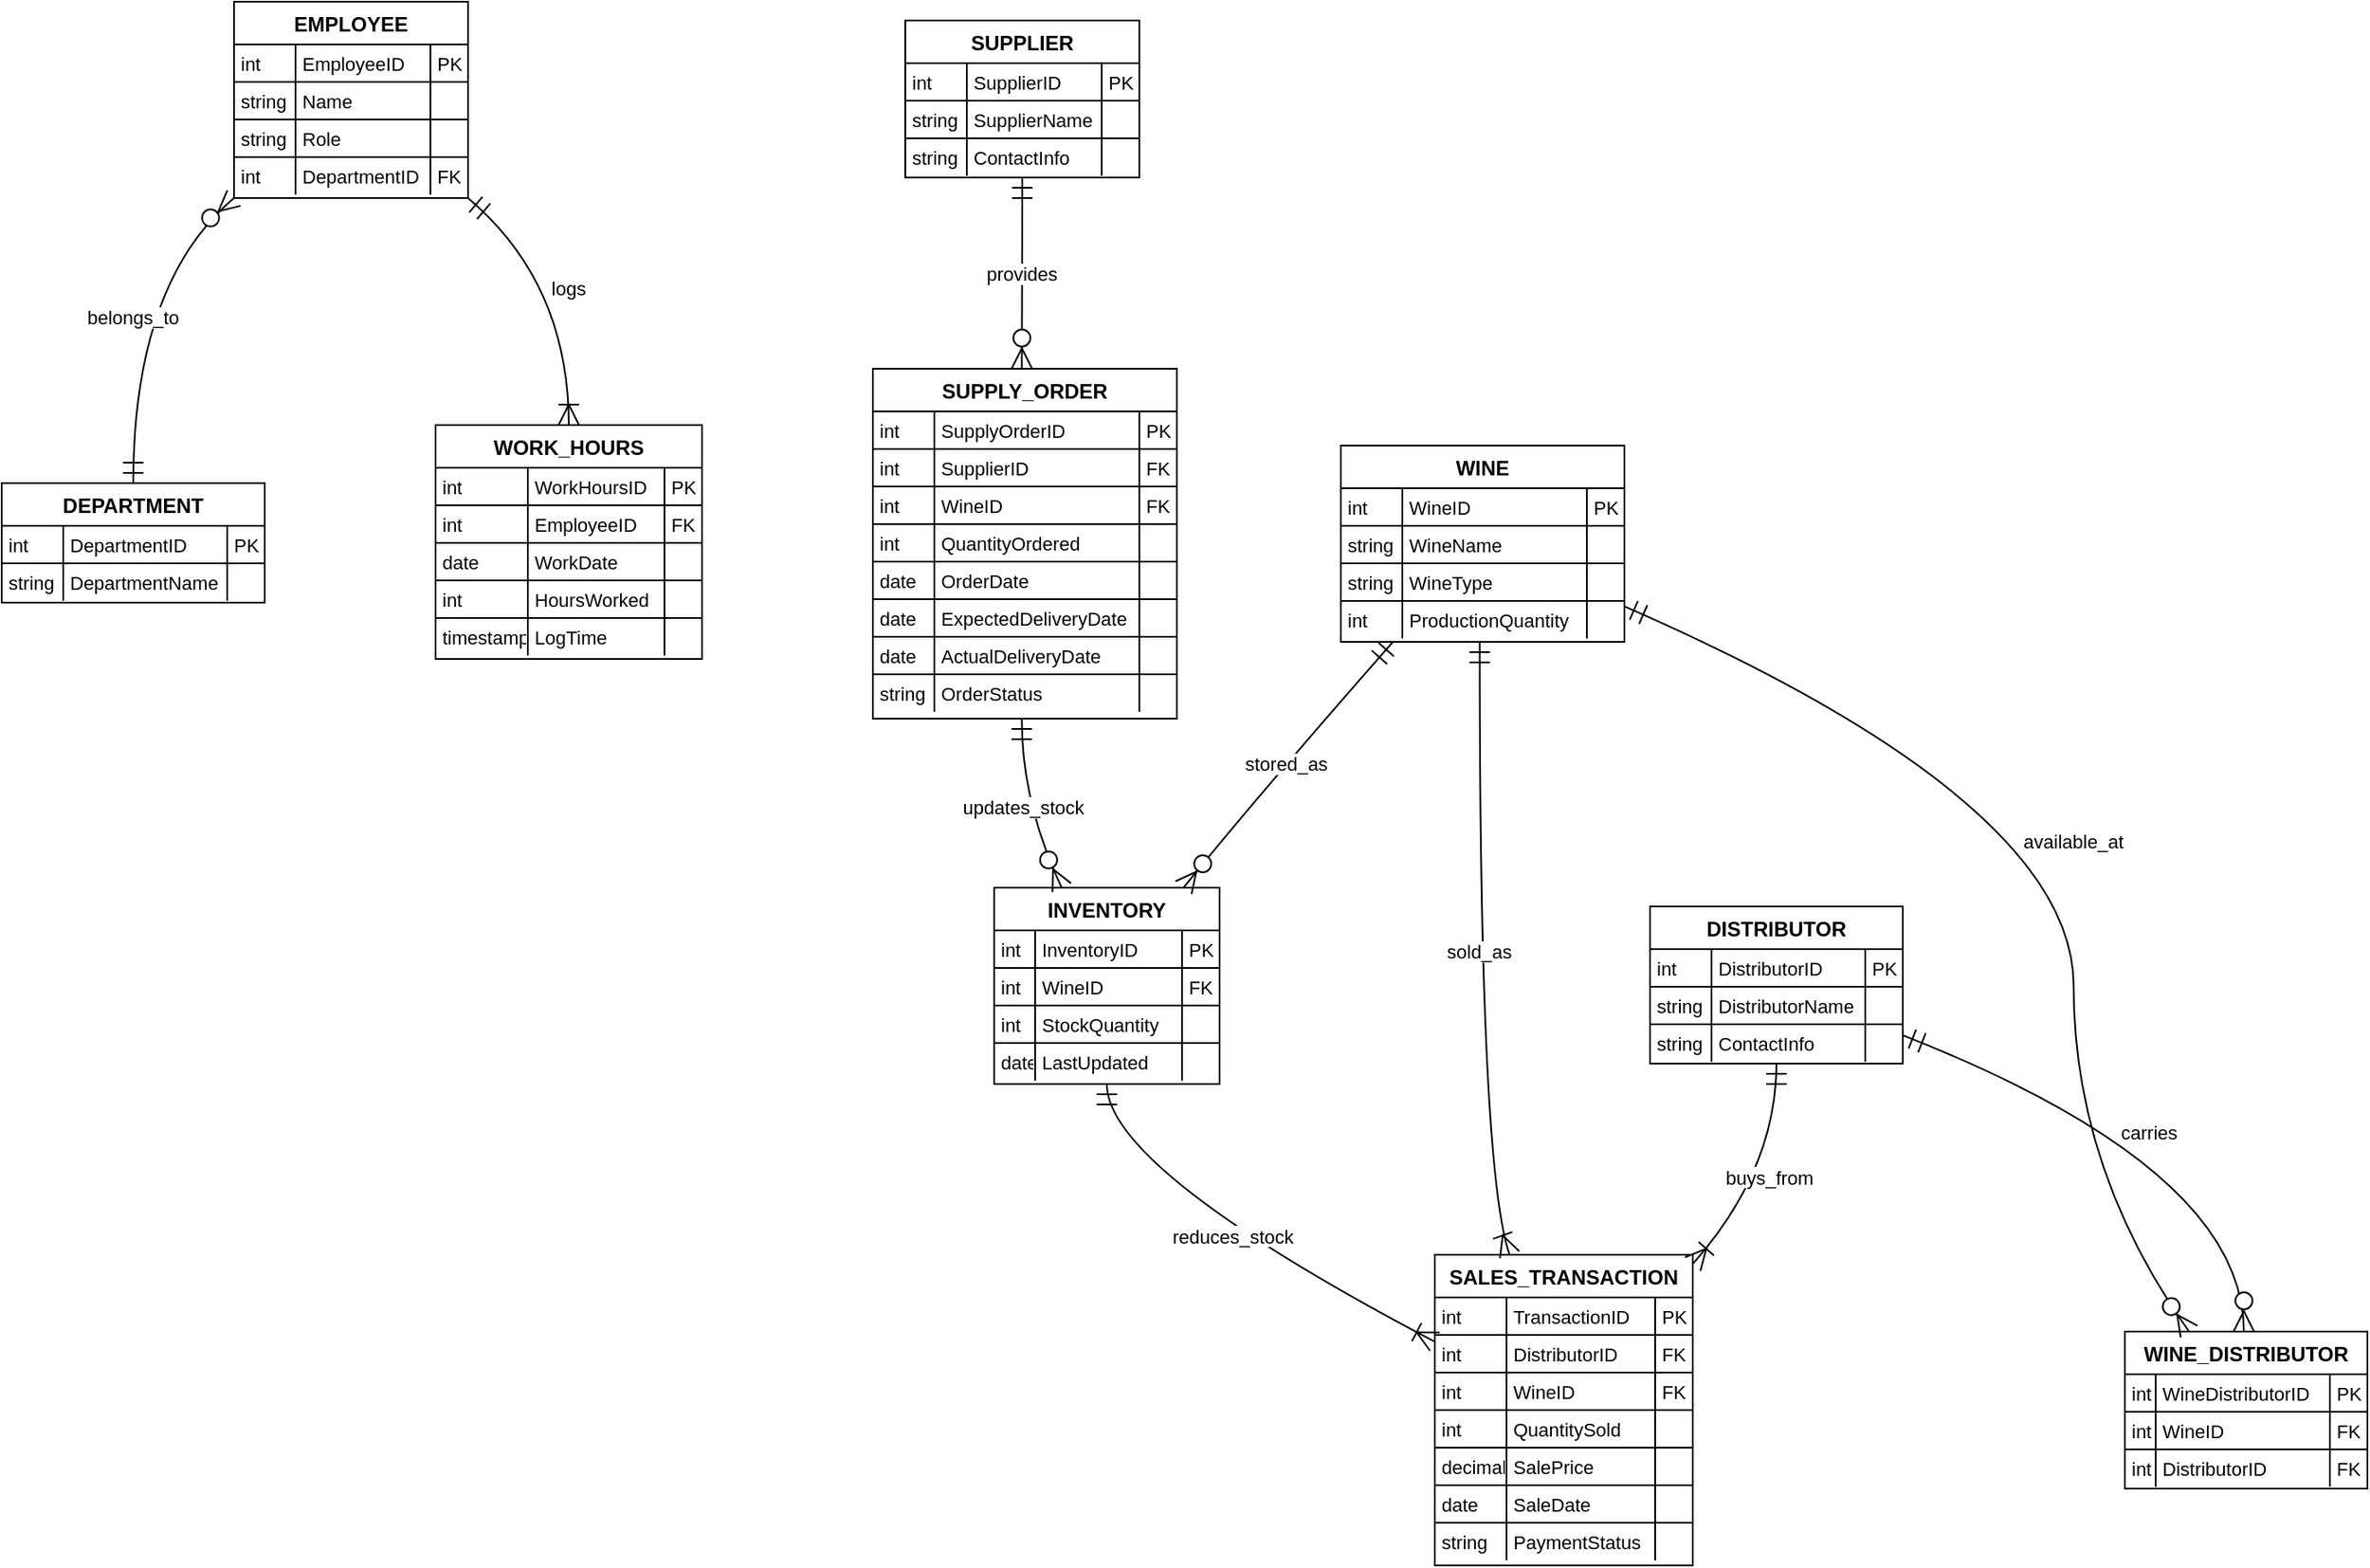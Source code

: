 <mxfile version="26.0.16">
  <diagram name="Page-1" id="CYeFMBYK5X68HyN_rzvf">
    <mxGraphModel dx="2049" dy="947" grid="1" gridSize="10" guides="1" tooltips="1" connect="1" arrows="1" fold="1" page="1" pageScale="1" pageWidth="1100" pageHeight="850" math="0" shadow="0">
      <root>
        <mxCell id="0" />
        <mxCell id="1" parent="0" />
        <mxCell id="7W3f4tXXFIH6tPftR0kk-1" value="EMPLOYEE" style="shape=table;startSize=25;container=1;collapsible=0;childLayout=tableLayout;fixedRows=1;rowLines=1;fontStyle=1;align=center;resizeLast=1;" vertex="1" parent="1">
          <mxGeometry x="156" y="20" width="137" height="115" as="geometry" />
        </mxCell>
        <mxCell id="7W3f4tXXFIH6tPftR0kk-2" style="shape=tableRow;horizontal=0;startSize=0;swimlaneHead=0;swimlaneBody=0;fillColor=none;collapsible=0;dropTarget=0;points=[[0,0.5],[1,0.5]];portConstraint=eastwest;top=0;left=0;right=0;bottom=0;" vertex="1" parent="7W3f4tXXFIH6tPftR0kk-1">
          <mxGeometry y="25" width="137" height="22" as="geometry" />
        </mxCell>
        <mxCell id="7W3f4tXXFIH6tPftR0kk-3" value="int" style="shape=partialRectangle;connectable=0;fillColor=none;top=0;left=0;bottom=0;right=0;align=left;spacingLeft=2;overflow=hidden;fontSize=11;" vertex="1" parent="7W3f4tXXFIH6tPftR0kk-2">
          <mxGeometry width="36" height="22" as="geometry">
            <mxRectangle width="36" height="22" as="alternateBounds" />
          </mxGeometry>
        </mxCell>
        <mxCell id="7W3f4tXXFIH6tPftR0kk-4" value="EmployeeID" style="shape=partialRectangle;connectable=0;fillColor=none;top=0;left=0;bottom=0;right=0;align=left;spacingLeft=2;overflow=hidden;fontSize=11;" vertex="1" parent="7W3f4tXXFIH6tPftR0kk-2">
          <mxGeometry x="36" width="79" height="22" as="geometry">
            <mxRectangle width="79" height="22" as="alternateBounds" />
          </mxGeometry>
        </mxCell>
        <mxCell id="7W3f4tXXFIH6tPftR0kk-5" value="PK" style="shape=partialRectangle;connectable=0;fillColor=none;top=0;left=0;bottom=0;right=0;align=left;spacingLeft=2;overflow=hidden;fontSize=11;" vertex="1" parent="7W3f4tXXFIH6tPftR0kk-2">
          <mxGeometry x="115" width="22" height="22" as="geometry">
            <mxRectangle width="22" height="22" as="alternateBounds" />
          </mxGeometry>
        </mxCell>
        <mxCell id="7W3f4tXXFIH6tPftR0kk-6" style="shape=tableRow;horizontal=0;startSize=0;swimlaneHead=0;swimlaneBody=0;fillColor=none;collapsible=0;dropTarget=0;points=[[0,0.5],[1,0.5]];portConstraint=eastwest;top=0;left=0;right=0;bottom=0;" vertex="1" parent="7W3f4tXXFIH6tPftR0kk-1">
          <mxGeometry y="47" width="137" height="22" as="geometry" />
        </mxCell>
        <mxCell id="7W3f4tXXFIH6tPftR0kk-7" value="string" style="shape=partialRectangle;connectable=0;fillColor=none;top=0;left=0;bottom=0;right=0;align=left;spacingLeft=2;overflow=hidden;fontSize=11;" vertex="1" parent="7W3f4tXXFIH6tPftR0kk-6">
          <mxGeometry width="36" height="22" as="geometry">
            <mxRectangle width="36" height="22" as="alternateBounds" />
          </mxGeometry>
        </mxCell>
        <mxCell id="7W3f4tXXFIH6tPftR0kk-8" value="Name" style="shape=partialRectangle;connectable=0;fillColor=none;top=0;left=0;bottom=0;right=0;align=left;spacingLeft=2;overflow=hidden;fontSize=11;" vertex="1" parent="7W3f4tXXFIH6tPftR0kk-6">
          <mxGeometry x="36" width="79" height="22" as="geometry">
            <mxRectangle width="79" height="22" as="alternateBounds" />
          </mxGeometry>
        </mxCell>
        <mxCell id="7W3f4tXXFIH6tPftR0kk-9" value="" style="shape=partialRectangle;connectable=0;fillColor=none;top=0;left=0;bottom=0;right=0;align=left;spacingLeft=2;overflow=hidden;fontSize=11;" vertex="1" parent="7W3f4tXXFIH6tPftR0kk-6">
          <mxGeometry x="115" width="22" height="22" as="geometry">
            <mxRectangle width="22" height="22" as="alternateBounds" />
          </mxGeometry>
        </mxCell>
        <mxCell id="7W3f4tXXFIH6tPftR0kk-10" style="shape=tableRow;horizontal=0;startSize=0;swimlaneHead=0;swimlaneBody=0;fillColor=none;collapsible=0;dropTarget=0;points=[[0,0.5],[1,0.5]];portConstraint=eastwest;top=0;left=0;right=0;bottom=0;" vertex="1" parent="7W3f4tXXFIH6tPftR0kk-1">
          <mxGeometry y="69" width="137" height="22" as="geometry" />
        </mxCell>
        <mxCell id="7W3f4tXXFIH6tPftR0kk-11" value="string" style="shape=partialRectangle;connectable=0;fillColor=none;top=0;left=0;bottom=0;right=0;align=left;spacingLeft=2;overflow=hidden;fontSize=11;" vertex="1" parent="7W3f4tXXFIH6tPftR0kk-10">
          <mxGeometry width="36" height="22" as="geometry">
            <mxRectangle width="36" height="22" as="alternateBounds" />
          </mxGeometry>
        </mxCell>
        <mxCell id="7W3f4tXXFIH6tPftR0kk-12" value="Role" style="shape=partialRectangle;connectable=0;fillColor=none;top=0;left=0;bottom=0;right=0;align=left;spacingLeft=2;overflow=hidden;fontSize=11;" vertex="1" parent="7W3f4tXXFIH6tPftR0kk-10">
          <mxGeometry x="36" width="79" height="22" as="geometry">
            <mxRectangle width="79" height="22" as="alternateBounds" />
          </mxGeometry>
        </mxCell>
        <mxCell id="7W3f4tXXFIH6tPftR0kk-13" value="" style="shape=partialRectangle;connectable=0;fillColor=none;top=0;left=0;bottom=0;right=0;align=left;spacingLeft=2;overflow=hidden;fontSize=11;" vertex="1" parent="7W3f4tXXFIH6tPftR0kk-10">
          <mxGeometry x="115" width="22" height="22" as="geometry">
            <mxRectangle width="22" height="22" as="alternateBounds" />
          </mxGeometry>
        </mxCell>
        <mxCell id="7W3f4tXXFIH6tPftR0kk-14" style="shape=tableRow;horizontal=0;startSize=0;swimlaneHead=0;swimlaneBody=0;fillColor=none;collapsible=0;dropTarget=0;points=[[0,0.5],[1,0.5]];portConstraint=eastwest;top=0;left=0;right=0;bottom=0;" vertex="1" parent="7W3f4tXXFIH6tPftR0kk-1">
          <mxGeometry y="91" width="137" height="22" as="geometry" />
        </mxCell>
        <mxCell id="7W3f4tXXFIH6tPftR0kk-15" value="int" style="shape=partialRectangle;connectable=0;fillColor=none;top=0;left=0;bottom=0;right=0;align=left;spacingLeft=2;overflow=hidden;fontSize=11;" vertex="1" parent="7W3f4tXXFIH6tPftR0kk-14">
          <mxGeometry width="36" height="22" as="geometry">
            <mxRectangle width="36" height="22" as="alternateBounds" />
          </mxGeometry>
        </mxCell>
        <mxCell id="7W3f4tXXFIH6tPftR0kk-16" value="DepartmentID" style="shape=partialRectangle;connectable=0;fillColor=none;top=0;left=0;bottom=0;right=0;align=left;spacingLeft=2;overflow=hidden;fontSize=11;" vertex="1" parent="7W3f4tXXFIH6tPftR0kk-14">
          <mxGeometry x="36" width="79" height="22" as="geometry">
            <mxRectangle width="79" height="22" as="alternateBounds" />
          </mxGeometry>
        </mxCell>
        <mxCell id="7W3f4tXXFIH6tPftR0kk-17" value="FK" style="shape=partialRectangle;connectable=0;fillColor=none;top=0;left=0;bottom=0;right=0;align=left;spacingLeft=2;overflow=hidden;fontSize=11;" vertex="1" parent="7W3f4tXXFIH6tPftR0kk-14">
          <mxGeometry x="115" width="22" height="22" as="geometry">
            <mxRectangle width="22" height="22" as="alternateBounds" />
          </mxGeometry>
        </mxCell>
        <mxCell id="7W3f4tXXFIH6tPftR0kk-18" value="DEPARTMENT" style="shape=table;startSize=25;container=1;collapsible=0;childLayout=tableLayout;fixedRows=1;rowLines=1;fontStyle=1;align=center;resizeLast=1;" vertex="1" parent="1">
          <mxGeometry x="20" y="302" width="154" height="70" as="geometry" />
        </mxCell>
        <mxCell id="7W3f4tXXFIH6tPftR0kk-19" style="shape=tableRow;horizontal=0;startSize=0;swimlaneHead=0;swimlaneBody=0;fillColor=none;collapsible=0;dropTarget=0;points=[[0,0.5],[1,0.5]];portConstraint=eastwest;top=0;left=0;right=0;bottom=0;" vertex="1" parent="7W3f4tXXFIH6tPftR0kk-18">
          <mxGeometry y="25" width="154" height="22" as="geometry" />
        </mxCell>
        <mxCell id="7W3f4tXXFIH6tPftR0kk-20" value="int" style="shape=partialRectangle;connectable=0;fillColor=none;top=0;left=0;bottom=0;right=0;align=left;spacingLeft=2;overflow=hidden;fontSize=11;" vertex="1" parent="7W3f4tXXFIH6tPftR0kk-19">
          <mxGeometry width="36" height="22" as="geometry">
            <mxRectangle width="36" height="22" as="alternateBounds" />
          </mxGeometry>
        </mxCell>
        <mxCell id="7W3f4tXXFIH6tPftR0kk-21" value="DepartmentID" style="shape=partialRectangle;connectable=0;fillColor=none;top=0;left=0;bottom=0;right=0;align=left;spacingLeft=2;overflow=hidden;fontSize=11;" vertex="1" parent="7W3f4tXXFIH6tPftR0kk-19">
          <mxGeometry x="36" width="96" height="22" as="geometry">
            <mxRectangle width="96" height="22" as="alternateBounds" />
          </mxGeometry>
        </mxCell>
        <mxCell id="7W3f4tXXFIH6tPftR0kk-22" value="PK" style="shape=partialRectangle;connectable=0;fillColor=none;top=0;left=0;bottom=0;right=0;align=left;spacingLeft=2;overflow=hidden;fontSize=11;" vertex="1" parent="7W3f4tXXFIH6tPftR0kk-19">
          <mxGeometry x="132" width="22" height="22" as="geometry">
            <mxRectangle width="22" height="22" as="alternateBounds" />
          </mxGeometry>
        </mxCell>
        <mxCell id="7W3f4tXXFIH6tPftR0kk-23" style="shape=tableRow;horizontal=0;startSize=0;swimlaneHead=0;swimlaneBody=0;fillColor=none;collapsible=0;dropTarget=0;points=[[0,0.5],[1,0.5]];portConstraint=eastwest;top=0;left=0;right=0;bottom=0;" vertex="1" parent="7W3f4tXXFIH6tPftR0kk-18">
          <mxGeometry y="47" width="154" height="22" as="geometry" />
        </mxCell>
        <mxCell id="7W3f4tXXFIH6tPftR0kk-24" value="string" style="shape=partialRectangle;connectable=0;fillColor=none;top=0;left=0;bottom=0;right=0;align=left;spacingLeft=2;overflow=hidden;fontSize=11;" vertex="1" parent="7W3f4tXXFIH6tPftR0kk-23">
          <mxGeometry width="36" height="22" as="geometry">
            <mxRectangle width="36" height="22" as="alternateBounds" />
          </mxGeometry>
        </mxCell>
        <mxCell id="7W3f4tXXFIH6tPftR0kk-25" value="DepartmentName" style="shape=partialRectangle;connectable=0;fillColor=none;top=0;left=0;bottom=0;right=0;align=left;spacingLeft=2;overflow=hidden;fontSize=11;" vertex="1" parent="7W3f4tXXFIH6tPftR0kk-23">
          <mxGeometry x="36" width="96" height="22" as="geometry">
            <mxRectangle width="96" height="22" as="alternateBounds" />
          </mxGeometry>
        </mxCell>
        <mxCell id="7W3f4tXXFIH6tPftR0kk-26" value="" style="shape=partialRectangle;connectable=0;fillColor=none;top=0;left=0;bottom=0;right=0;align=left;spacingLeft=2;overflow=hidden;fontSize=11;" vertex="1" parent="7W3f4tXXFIH6tPftR0kk-23">
          <mxGeometry x="132" width="22" height="22" as="geometry">
            <mxRectangle width="22" height="22" as="alternateBounds" />
          </mxGeometry>
        </mxCell>
        <mxCell id="7W3f4tXXFIH6tPftR0kk-27" value="WORK_HOURS" style="shape=table;startSize=25;container=1;collapsible=0;childLayout=tableLayout;fixedRows=1;rowLines=1;fontStyle=1;align=center;resizeLast=1;" vertex="1" parent="1">
          <mxGeometry x="274" y="268" width="156" height="137" as="geometry" />
        </mxCell>
        <mxCell id="7W3f4tXXFIH6tPftR0kk-28" style="shape=tableRow;horizontal=0;startSize=0;swimlaneHead=0;swimlaneBody=0;fillColor=none;collapsible=0;dropTarget=0;points=[[0,0.5],[1,0.5]];portConstraint=eastwest;top=0;left=0;right=0;bottom=0;" vertex="1" parent="7W3f4tXXFIH6tPftR0kk-27">
          <mxGeometry y="25" width="156" height="22" as="geometry" />
        </mxCell>
        <mxCell id="7W3f4tXXFIH6tPftR0kk-29" value="int" style="shape=partialRectangle;connectable=0;fillColor=none;top=0;left=0;bottom=0;right=0;align=left;spacingLeft=2;overflow=hidden;fontSize=11;" vertex="1" parent="7W3f4tXXFIH6tPftR0kk-28">
          <mxGeometry width="54" height="22" as="geometry">
            <mxRectangle width="54" height="22" as="alternateBounds" />
          </mxGeometry>
        </mxCell>
        <mxCell id="7W3f4tXXFIH6tPftR0kk-30" value="WorkHoursID" style="shape=partialRectangle;connectable=0;fillColor=none;top=0;left=0;bottom=0;right=0;align=left;spacingLeft=2;overflow=hidden;fontSize=11;" vertex="1" parent="7W3f4tXXFIH6tPftR0kk-28">
          <mxGeometry x="54" width="80" height="22" as="geometry">
            <mxRectangle width="80" height="22" as="alternateBounds" />
          </mxGeometry>
        </mxCell>
        <mxCell id="7W3f4tXXFIH6tPftR0kk-31" value="PK" style="shape=partialRectangle;connectable=0;fillColor=none;top=0;left=0;bottom=0;right=0;align=left;spacingLeft=2;overflow=hidden;fontSize=11;" vertex="1" parent="7W3f4tXXFIH6tPftR0kk-28">
          <mxGeometry x="134" width="22" height="22" as="geometry">
            <mxRectangle width="22" height="22" as="alternateBounds" />
          </mxGeometry>
        </mxCell>
        <mxCell id="7W3f4tXXFIH6tPftR0kk-32" style="shape=tableRow;horizontal=0;startSize=0;swimlaneHead=0;swimlaneBody=0;fillColor=none;collapsible=0;dropTarget=0;points=[[0,0.5],[1,0.5]];portConstraint=eastwest;top=0;left=0;right=0;bottom=0;" vertex="1" parent="7W3f4tXXFIH6tPftR0kk-27">
          <mxGeometry y="47" width="156" height="22" as="geometry" />
        </mxCell>
        <mxCell id="7W3f4tXXFIH6tPftR0kk-33" value="int" style="shape=partialRectangle;connectable=0;fillColor=none;top=0;left=0;bottom=0;right=0;align=left;spacingLeft=2;overflow=hidden;fontSize=11;" vertex="1" parent="7W3f4tXXFIH6tPftR0kk-32">
          <mxGeometry width="54" height="22" as="geometry">
            <mxRectangle width="54" height="22" as="alternateBounds" />
          </mxGeometry>
        </mxCell>
        <mxCell id="7W3f4tXXFIH6tPftR0kk-34" value="EmployeeID" style="shape=partialRectangle;connectable=0;fillColor=none;top=0;left=0;bottom=0;right=0;align=left;spacingLeft=2;overflow=hidden;fontSize=11;" vertex="1" parent="7W3f4tXXFIH6tPftR0kk-32">
          <mxGeometry x="54" width="80" height="22" as="geometry">
            <mxRectangle width="80" height="22" as="alternateBounds" />
          </mxGeometry>
        </mxCell>
        <mxCell id="7W3f4tXXFIH6tPftR0kk-35" value="FK" style="shape=partialRectangle;connectable=0;fillColor=none;top=0;left=0;bottom=0;right=0;align=left;spacingLeft=2;overflow=hidden;fontSize=11;" vertex="1" parent="7W3f4tXXFIH6tPftR0kk-32">
          <mxGeometry x="134" width="22" height="22" as="geometry">
            <mxRectangle width="22" height="22" as="alternateBounds" />
          </mxGeometry>
        </mxCell>
        <mxCell id="7W3f4tXXFIH6tPftR0kk-36" style="shape=tableRow;horizontal=0;startSize=0;swimlaneHead=0;swimlaneBody=0;fillColor=none;collapsible=0;dropTarget=0;points=[[0,0.5],[1,0.5]];portConstraint=eastwest;top=0;left=0;right=0;bottom=0;" vertex="1" parent="7W3f4tXXFIH6tPftR0kk-27">
          <mxGeometry y="69" width="156" height="22" as="geometry" />
        </mxCell>
        <mxCell id="7W3f4tXXFIH6tPftR0kk-37" value="date" style="shape=partialRectangle;connectable=0;fillColor=none;top=0;left=0;bottom=0;right=0;align=left;spacingLeft=2;overflow=hidden;fontSize=11;" vertex="1" parent="7W3f4tXXFIH6tPftR0kk-36">
          <mxGeometry width="54" height="22" as="geometry">
            <mxRectangle width="54" height="22" as="alternateBounds" />
          </mxGeometry>
        </mxCell>
        <mxCell id="7W3f4tXXFIH6tPftR0kk-38" value="WorkDate" style="shape=partialRectangle;connectable=0;fillColor=none;top=0;left=0;bottom=0;right=0;align=left;spacingLeft=2;overflow=hidden;fontSize=11;" vertex="1" parent="7W3f4tXXFIH6tPftR0kk-36">
          <mxGeometry x="54" width="80" height="22" as="geometry">
            <mxRectangle width="80" height="22" as="alternateBounds" />
          </mxGeometry>
        </mxCell>
        <mxCell id="7W3f4tXXFIH6tPftR0kk-39" value="" style="shape=partialRectangle;connectable=0;fillColor=none;top=0;left=0;bottom=0;right=0;align=left;spacingLeft=2;overflow=hidden;fontSize=11;" vertex="1" parent="7W3f4tXXFIH6tPftR0kk-36">
          <mxGeometry x="134" width="22" height="22" as="geometry">
            <mxRectangle width="22" height="22" as="alternateBounds" />
          </mxGeometry>
        </mxCell>
        <mxCell id="7W3f4tXXFIH6tPftR0kk-40" style="shape=tableRow;horizontal=0;startSize=0;swimlaneHead=0;swimlaneBody=0;fillColor=none;collapsible=0;dropTarget=0;points=[[0,0.5],[1,0.5]];portConstraint=eastwest;top=0;left=0;right=0;bottom=0;" vertex="1" parent="7W3f4tXXFIH6tPftR0kk-27">
          <mxGeometry y="91" width="156" height="22" as="geometry" />
        </mxCell>
        <mxCell id="7W3f4tXXFIH6tPftR0kk-41" value="int" style="shape=partialRectangle;connectable=0;fillColor=none;top=0;left=0;bottom=0;right=0;align=left;spacingLeft=2;overflow=hidden;fontSize=11;" vertex="1" parent="7W3f4tXXFIH6tPftR0kk-40">
          <mxGeometry width="54" height="22" as="geometry">
            <mxRectangle width="54" height="22" as="alternateBounds" />
          </mxGeometry>
        </mxCell>
        <mxCell id="7W3f4tXXFIH6tPftR0kk-42" value="HoursWorked" style="shape=partialRectangle;connectable=0;fillColor=none;top=0;left=0;bottom=0;right=0;align=left;spacingLeft=2;overflow=hidden;fontSize=11;" vertex="1" parent="7W3f4tXXFIH6tPftR0kk-40">
          <mxGeometry x="54" width="80" height="22" as="geometry">
            <mxRectangle width="80" height="22" as="alternateBounds" />
          </mxGeometry>
        </mxCell>
        <mxCell id="7W3f4tXXFIH6tPftR0kk-43" value="" style="shape=partialRectangle;connectable=0;fillColor=none;top=0;left=0;bottom=0;right=0;align=left;spacingLeft=2;overflow=hidden;fontSize=11;" vertex="1" parent="7W3f4tXXFIH6tPftR0kk-40">
          <mxGeometry x="134" width="22" height="22" as="geometry">
            <mxRectangle width="22" height="22" as="alternateBounds" />
          </mxGeometry>
        </mxCell>
        <mxCell id="7W3f4tXXFIH6tPftR0kk-44" style="shape=tableRow;horizontal=0;startSize=0;swimlaneHead=0;swimlaneBody=0;fillColor=none;collapsible=0;dropTarget=0;points=[[0,0.5],[1,0.5]];portConstraint=eastwest;top=0;left=0;right=0;bottom=0;" vertex="1" parent="7W3f4tXXFIH6tPftR0kk-27">
          <mxGeometry y="113" width="156" height="22" as="geometry" />
        </mxCell>
        <mxCell id="7W3f4tXXFIH6tPftR0kk-45" value="timestamp" style="shape=partialRectangle;connectable=0;fillColor=none;top=0;left=0;bottom=0;right=0;align=left;spacingLeft=2;overflow=hidden;fontSize=11;" vertex="1" parent="7W3f4tXXFIH6tPftR0kk-44">
          <mxGeometry width="54" height="22" as="geometry">
            <mxRectangle width="54" height="22" as="alternateBounds" />
          </mxGeometry>
        </mxCell>
        <mxCell id="7W3f4tXXFIH6tPftR0kk-46" value="LogTime" style="shape=partialRectangle;connectable=0;fillColor=none;top=0;left=0;bottom=0;right=0;align=left;spacingLeft=2;overflow=hidden;fontSize=11;" vertex="1" parent="7W3f4tXXFIH6tPftR0kk-44">
          <mxGeometry x="54" width="80" height="22" as="geometry">
            <mxRectangle width="80" height="22" as="alternateBounds" />
          </mxGeometry>
        </mxCell>
        <mxCell id="7W3f4tXXFIH6tPftR0kk-47" value="" style="shape=partialRectangle;connectable=0;fillColor=none;top=0;left=0;bottom=0;right=0;align=left;spacingLeft=2;overflow=hidden;fontSize=11;" vertex="1" parent="7W3f4tXXFIH6tPftR0kk-44">
          <mxGeometry x="134" width="22" height="22" as="geometry">
            <mxRectangle width="22" height="22" as="alternateBounds" />
          </mxGeometry>
        </mxCell>
        <mxCell id="7W3f4tXXFIH6tPftR0kk-48" value="SUPPLIER" style="shape=table;startSize=25;container=1;collapsible=0;childLayout=tableLayout;fixedRows=1;rowLines=1;fontStyle=1;align=center;resizeLast=1;" vertex="1" parent="1">
          <mxGeometry x="549" y="31" width="137" height="92" as="geometry" />
        </mxCell>
        <mxCell id="7W3f4tXXFIH6tPftR0kk-49" style="shape=tableRow;horizontal=0;startSize=0;swimlaneHead=0;swimlaneBody=0;fillColor=none;collapsible=0;dropTarget=0;points=[[0,0.5],[1,0.5]];portConstraint=eastwest;top=0;left=0;right=0;bottom=0;" vertex="1" parent="7W3f4tXXFIH6tPftR0kk-48">
          <mxGeometry y="25" width="137" height="22" as="geometry" />
        </mxCell>
        <mxCell id="7W3f4tXXFIH6tPftR0kk-50" value="int" style="shape=partialRectangle;connectable=0;fillColor=none;top=0;left=0;bottom=0;right=0;align=left;spacingLeft=2;overflow=hidden;fontSize=11;" vertex="1" parent="7W3f4tXXFIH6tPftR0kk-49">
          <mxGeometry width="36" height="22" as="geometry">
            <mxRectangle width="36" height="22" as="alternateBounds" />
          </mxGeometry>
        </mxCell>
        <mxCell id="7W3f4tXXFIH6tPftR0kk-51" value="SupplierID" style="shape=partialRectangle;connectable=0;fillColor=none;top=0;left=0;bottom=0;right=0;align=left;spacingLeft=2;overflow=hidden;fontSize=11;" vertex="1" parent="7W3f4tXXFIH6tPftR0kk-49">
          <mxGeometry x="36" width="79" height="22" as="geometry">
            <mxRectangle width="79" height="22" as="alternateBounds" />
          </mxGeometry>
        </mxCell>
        <mxCell id="7W3f4tXXFIH6tPftR0kk-52" value="PK" style="shape=partialRectangle;connectable=0;fillColor=none;top=0;left=0;bottom=0;right=0;align=left;spacingLeft=2;overflow=hidden;fontSize=11;" vertex="1" parent="7W3f4tXXFIH6tPftR0kk-49">
          <mxGeometry x="115" width="22" height="22" as="geometry">
            <mxRectangle width="22" height="22" as="alternateBounds" />
          </mxGeometry>
        </mxCell>
        <mxCell id="7W3f4tXXFIH6tPftR0kk-53" style="shape=tableRow;horizontal=0;startSize=0;swimlaneHead=0;swimlaneBody=0;fillColor=none;collapsible=0;dropTarget=0;points=[[0,0.5],[1,0.5]];portConstraint=eastwest;top=0;left=0;right=0;bottom=0;" vertex="1" parent="7W3f4tXXFIH6tPftR0kk-48">
          <mxGeometry y="47" width="137" height="22" as="geometry" />
        </mxCell>
        <mxCell id="7W3f4tXXFIH6tPftR0kk-54" value="string" style="shape=partialRectangle;connectable=0;fillColor=none;top=0;left=0;bottom=0;right=0;align=left;spacingLeft=2;overflow=hidden;fontSize=11;" vertex="1" parent="7W3f4tXXFIH6tPftR0kk-53">
          <mxGeometry width="36" height="22" as="geometry">
            <mxRectangle width="36" height="22" as="alternateBounds" />
          </mxGeometry>
        </mxCell>
        <mxCell id="7W3f4tXXFIH6tPftR0kk-55" value="SupplierName" style="shape=partialRectangle;connectable=0;fillColor=none;top=0;left=0;bottom=0;right=0;align=left;spacingLeft=2;overflow=hidden;fontSize=11;" vertex="1" parent="7W3f4tXXFIH6tPftR0kk-53">
          <mxGeometry x="36" width="79" height="22" as="geometry">
            <mxRectangle width="79" height="22" as="alternateBounds" />
          </mxGeometry>
        </mxCell>
        <mxCell id="7W3f4tXXFIH6tPftR0kk-56" value="" style="shape=partialRectangle;connectable=0;fillColor=none;top=0;left=0;bottom=0;right=0;align=left;spacingLeft=2;overflow=hidden;fontSize=11;" vertex="1" parent="7W3f4tXXFIH6tPftR0kk-53">
          <mxGeometry x="115" width="22" height="22" as="geometry">
            <mxRectangle width="22" height="22" as="alternateBounds" />
          </mxGeometry>
        </mxCell>
        <mxCell id="7W3f4tXXFIH6tPftR0kk-57" style="shape=tableRow;horizontal=0;startSize=0;swimlaneHead=0;swimlaneBody=0;fillColor=none;collapsible=0;dropTarget=0;points=[[0,0.5],[1,0.5]];portConstraint=eastwest;top=0;left=0;right=0;bottom=0;" vertex="1" parent="7W3f4tXXFIH6tPftR0kk-48">
          <mxGeometry y="69" width="137" height="22" as="geometry" />
        </mxCell>
        <mxCell id="7W3f4tXXFIH6tPftR0kk-58" value="string" style="shape=partialRectangle;connectable=0;fillColor=none;top=0;left=0;bottom=0;right=0;align=left;spacingLeft=2;overflow=hidden;fontSize=11;" vertex="1" parent="7W3f4tXXFIH6tPftR0kk-57">
          <mxGeometry width="36" height="22" as="geometry">
            <mxRectangle width="36" height="22" as="alternateBounds" />
          </mxGeometry>
        </mxCell>
        <mxCell id="7W3f4tXXFIH6tPftR0kk-59" value="ContactInfo" style="shape=partialRectangle;connectable=0;fillColor=none;top=0;left=0;bottom=0;right=0;align=left;spacingLeft=2;overflow=hidden;fontSize=11;" vertex="1" parent="7W3f4tXXFIH6tPftR0kk-57">
          <mxGeometry x="36" width="79" height="22" as="geometry">
            <mxRectangle width="79" height="22" as="alternateBounds" />
          </mxGeometry>
        </mxCell>
        <mxCell id="7W3f4tXXFIH6tPftR0kk-60" value="" style="shape=partialRectangle;connectable=0;fillColor=none;top=0;left=0;bottom=0;right=0;align=left;spacingLeft=2;overflow=hidden;fontSize=11;" vertex="1" parent="7W3f4tXXFIH6tPftR0kk-57">
          <mxGeometry x="115" width="22" height="22" as="geometry">
            <mxRectangle width="22" height="22" as="alternateBounds" />
          </mxGeometry>
        </mxCell>
        <mxCell id="7W3f4tXXFIH6tPftR0kk-61" value="SUPPLY_ORDER" style="shape=table;startSize=25;container=1;collapsible=0;childLayout=tableLayout;fixedRows=1;rowLines=1;fontStyle=1;align=center;resizeLast=1;" vertex="1" parent="1">
          <mxGeometry x="530" y="235" width="178" height="205" as="geometry" />
        </mxCell>
        <mxCell id="7W3f4tXXFIH6tPftR0kk-62" style="shape=tableRow;horizontal=0;startSize=0;swimlaneHead=0;swimlaneBody=0;fillColor=none;collapsible=0;dropTarget=0;points=[[0,0.5],[1,0.5]];portConstraint=eastwest;top=0;left=0;right=0;bottom=0;" vertex="1" parent="7W3f4tXXFIH6tPftR0kk-61">
          <mxGeometry y="25" width="178" height="22" as="geometry" />
        </mxCell>
        <mxCell id="7W3f4tXXFIH6tPftR0kk-63" value="int" style="shape=partialRectangle;connectable=0;fillColor=none;top=0;left=0;bottom=0;right=0;align=left;spacingLeft=2;overflow=hidden;fontSize=11;" vertex="1" parent="7W3f4tXXFIH6tPftR0kk-62">
          <mxGeometry width="36" height="22" as="geometry">
            <mxRectangle width="36" height="22" as="alternateBounds" />
          </mxGeometry>
        </mxCell>
        <mxCell id="7W3f4tXXFIH6tPftR0kk-64" value="SupplyOrderID" style="shape=partialRectangle;connectable=0;fillColor=none;top=0;left=0;bottom=0;right=0;align=left;spacingLeft=2;overflow=hidden;fontSize=11;" vertex="1" parent="7W3f4tXXFIH6tPftR0kk-62">
          <mxGeometry x="36" width="120" height="22" as="geometry">
            <mxRectangle width="120" height="22" as="alternateBounds" />
          </mxGeometry>
        </mxCell>
        <mxCell id="7W3f4tXXFIH6tPftR0kk-65" value="PK" style="shape=partialRectangle;connectable=0;fillColor=none;top=0;left=0;bottom=0;right=0;align=left;spacingLeft=2;overflow=hidden;fontSize=11;" vertex="1" parent="7W3f4tXXFIH6tPftR0kk-62">
          <mxGeometry x="156" width="22" height="22" as="geometry">
            <mxRectangle width="22" height="22" as="alternateBounds" />
          </mxGeometry>
        </mxCell>
        <mxCell id="7W3f4tXXFIH6tPftR0kk-66" style="shape=tableRow;horizontal=0;startSize=0;swimlaneHead=0;swimlaneBody=0;fillColor=none;collapsible=0;dropTarget=0;points=[[0,0.5],[1,0.5]];portConstraint=eastwest;top=0;left=0;right=0;bottom=0;" vertex="1" parent="7W3f4tXXFIH6tPftR0kk-61">
          <mxGeometry y="47" width="178" height="22" as="geometry" />
        </mxCell>
        <mxCell id="7W3f4tXXFIH6tPftR0kk-67" value="int" style="shape=partialRectangle;connectable=0;fillColor=none;top=0;left=0;bottom=0;right=0;align=left;spacingLeft=2;overflow=hidden;fontSize=11;" vertex="1" parent="7W3f4tXXFIH6tPftR0kk-66">
          <mxGeometry width="36" height="22" as="geometry">
            <mxRectangle width="36" height="22" as="alternateBounds" />
          </mxGeometry>
        </mxCell>
        <mxCell id="7W3f4tXXFIH6tPftR0kk-68" value="SupplierID" style="shape=partialRectangle;connectable=0;fillColor=none;top=0;left=0;bottom=0;right=0;align=left;spacingLeft=2;overflow=hidden;fontSize=11;" vertex="1" parent="7W3f4tXXFIH6tPftR0kk-66">
          <mxGeometry x="36" width="120" height="22" as="geometry">
            <mxRectangle width="120" height="22" as="alternateBounds" />
          </mxGeometry>
        </mxCell>
        <mxCell id="7W3f4tXXFIH6tPftR0kk-69" value="FK" style="shape=partialRectangle;connectable=0;fillColor=none;top=0;left=0;bottom=0;right=0;align=left;spacingLeft=2;overflow=hidden;fontSize=11;" vertex="1" parent="7W3f4tXXFIH6tPftR0kk-66">
          <mxGeometry x="156" width="22" height="22" as="geometry">
            <mxRectangle width="22" height="22" as="alternateBounds" />
          </mxGeometry>
        </mxCell>
        <mxCell id="7W3f4tXXFIH6tPftR0kk-70" style="shape=tableRow;horizontal=0;startSize=0;swimlaneHead=0;swimlaneBody=0;fillColor=none;collapsible=0;dropTarget=0;points=[[0,0.5],[1,0.5]];portConstraint=eastwest;top=0;left=0;right=0;bottom=0;" vertex="1" parent="7W3f4tXXFIH6tPftR0kk-61">
          <mxGeometry y="69" width="178" height="22" as="geometry" />
        </mxCell>
        <mxCell id="7W3f4tXXFIH6tPftR0kk-71" value="int" style="shape=partialRectangle;connectable=0;fillColor=none;top=0;left=0;bottom=0;right=0;align=left;spacingLeft=2;overflow=hidden;fontSize=11;" vertex="1" parent="7W3f4tXXFIH6tPftR0kk-70">
          <mxGeometry width="36" height="22" as="geometry">
            <mxRectangle width="36" height="22" as="alternateBounds" />
          </mxGeometry>
        </mxCell>
        <mxCell id="7W3f4tXXFIH6tPftR0kk-72" value="WineID" style="shape=partialRectangle;connectable=0;fillColor=none;top=0;left=0;bottom=0;right=0;align=left;spacingLeft=2;overflow=hidden;fontSize=11;" vertex="1" parent="7W3f4tXXFIH6tPftR0kk-70">
          <mxGeometry x="36" width="120" height="22" as="geometry">
            <mxRectangle width="120" height="22" as="alternateBounds" />
          </mxGeometry>
        </mxCell>
        <mxCell id="7W3f4tXXFIH6tPftR0kk-73" value="FK" style="shape=partialRectangle;connectable=0;fillColor=none;top=0;left=0;bottom=0;right=0;align=left;spacingLeft=2;overflow=hidden;fontSize=11;" vertex="1" parent="7W3f4tXXFIH6tPftR0kk-70">
          <mxGeometry x="156" width="22" height="22" as="geometry">
            <mxRectangle width="22" height="22" as="alternateBounds" />
          </mxGeometry>
        </mxCell>
        <mxCell id="7W3f4tXXFIH6tPftR0kk-74" style="shape=tableRow;horizontal=0;startSize=0;swimlaneHead=0;swimlaneBody=0;fillColor=none;collapsible=0;dropTarget=0;points=[[0,0.5],[1,0.5]];portConstraint=eastwest;top=0;left=0;right=0;bottom=0;" vertex="1" parent="7W3f4tXXFIH6tPftR0kk-61">
          <mxGeometry y="91" width="178" height="22" as="geometry" />
        </mxCell>
        <mxCell id="7W3f4tXXFIH6tPftR0kk-75" value="int" style="shape=partialRectangle;connectable=0;fillColor=none;top=0;left=0;bottom=0;right=0;align=left;spacingLeft=2;overflow=hidden;fontSize=11;" vertex="1" parent="7W3f4tXXFIH6tPftR0kk-74">
          <mxGeometry width="36" height="22" as="geometry">
            <mxRectangle width="36" height="22" as="alternateBounds" />
          </mxGeometry>
        </mxCell>
        <mxCell id="7W3f4tXXFIH6tPftR0kk-76" value="QuantityOrdered" style="shape=partialRectangle;connectable=0;fillColor=none;top=0;left=0;bottom=0;right=0;align=left;spacingLeft=2;overflow=hidden;fontSize=11;" vertex="1" parent="7W3f4tXXFIH6tPftR0kk-74">
          <mxGeometry x="36" width="120" height="22" as="geometry">
            <mxRectangle width="120" height="22" as="alternateBounds" />
          </mxGeometry>
        </mxCell>
        <mxCell id="7W3f4tXXFIH6tPftR0kk-77" value="" style="shape=partialRectangle;connectable=0;fillColor=none;top=0;left=0;bottom=0;right=0;align=left;spacingLeft=2;overflow=hidden;fontSize=11;" vertex="1" parent="7W3f4tXXFIH6tPftR0kk-74">
          <mxGeometry x="156" width="22" height="22" as="geometry">
            <mxRectangle width="22" height="22" as="alternateBounds" />
          </mxGeometry>
        </mxCell>
        <mxCell id="7W3f4tXXFIH6tPftR0kk-78" style="shape=tableRow;horizontal=0;startSize=0;swimlaneHead=0;swimlaneBody=0;fillColor=none;collapsible=0;dropTarget=0;points=[[0,0.5],[1,0.5]];portConstraint=eastwest;top=0;left=0;right=0;bottom=0;" vertex="1" parent="7W3f4tXXFIH6tPftR0kk-61">
          <mxGeometry y="113" width="178" height="22" as="geometry" />
        </mxCell>
        <mxCell id="7W3f4tXXFIH6tPftR0kk-79" value="date" style="shape=partialRectangle;connectable=0;fillColor=none;top=0;left=0;bottom=0;right=0;align=left;spacingLeft=2;overflow=hidden;fontSize=11;" vertex="1" parent="7W3f4tXXFIH6tPftR0kk-78">
          <mxGeometry width="36" height="22" as="geometry">
            <mxRectangle width="36" height="22" as="alternateBounds" />
          </mxGeometry>
        </mxCell>
        <mxCell id="7W3f4tXXFIH6tPftR0kk-80" value="OrderDate" style="shape=partialRectangle;connectable=0;fillColor=none;top=0;left=0;bottom=0;right=0;align=left;spacingLeft=2;overflow=hidden;fontSize=11;" vertex="1" parent="7W3f4tXXFIH6tPftR0kk-78">
          <mxGeometry x="36" width="120" height="22" as="geometry">
            <mxRectangle width="120" height="22" as="alternateBounds" />
          </mxGeometry>
        </mxCell>
        <mxCell id="7W3f4tXXFIH6tPftR0kk-81" value="" style="shape=partialRectangle;connectable=0;fillColor=none;top=0;left=0;bottom=0;right=0;align=left;spacingLeft=2;overflow=hidden;fontSize=11;" vertex="1" parent="7W3f4tXXFIH6tPftR0kk-78">
          <mxGeometry x="156" width="22" height="22" as="geometry">
            <mxRectangle width="22" height="22" as="alternateBounds" />
          </mxGeometry>
        </mxCell>
        <mxCell id="7W3f4tXXFIH6tPftR0kk-82" style="shape=tableRow;horizontal=0;startSize=0;swimlaneHead=0;swimlaneBody=0;fillColor=none;collapsible=0;dropTarget=0;points=[[0,0.5],[1,0.5]];portConstraint=eastwest;top=0;left=0;right=0;bottom=0;" vertex="1" parent="7W3f4tXXFIH6tPftR0kk-61">
          <mxGeometry y="135" width="178" height="22" as="geometry" />
        </mxCell>
        <mxCell id="7W3f4tXXFIH6tPftR0kk-83" value="date" style="shape=partialRectangle;connectable=0;fillColor=none;top=0;left=0;bottom=0;right=0;align=left;spacingLeft=2;overflow=hidden;fontSize=11;" vertex="1" parent="7W3f4tXXFIH6tPftR0kk-82">
          <mxGeometry width="36" height="22" as="geometry">
            <mxRectangle width="36" height="22" as="alternateBounds" />
          </mxGeometry>
        </mxCell>
        <mxCell id="7W3f4tXXFIH6tPftR0kk-84" value="ExpectedDeliveryDate" style="shape=partialRectangle;connectable=0;fillColor=none;top=0;left=0;bottom=0;right=0;align=left;spacingLeft=2;overflow=hidden;fontSize=11;" vertex="1" parent="7W3f4tXXFIH6tPftR0kk-82">
          <mxGeometry x="36" width="120" height="22" as="geometry">
            <mxRectangle width="120" height="22" as="alternateBounds" />
          </mxGeometry>
        </mxCell>
        <mxCell id="7W3f4tXXFIH6tPftR0kk-85" value="" style="shape=partialRectangle;connectable=0;fillColor=none;top=0;left=0;bottom=0;right=0;align=left;spacingLeft=2;overflow=hidden;fontSize=11;" vertex="1" parent="7W3f4tXXFIH6tPftR0kk-82">
          <mxGeometry x="156" width="22" height="22" as="geometry">
            <mxRectangle width="22" height="22" as="alternateBounds" />
          </mxGeometry>
        </mxCell>
        <mxCell id="7W3f4tXXFIH6tPftR0kk-86" style="shape=tableRow;horizontal=0;startSize=0;swimlaneHead=0;swimlaneBody=0;fillColor=none;collapsible=0;dropTarget=0;points=[[0,0.5],[1,0.5]];portConstraint=eastwest;top=0;left=0;right=0;bottom=0;" vertex="1" parent="7W3f4tXXFIH6tPftR0kk-61">
          <mxGeometry y="157" width="178" height="22" as="geometry" />
        </mxCell>
        <mxCell id="7W3f4tXXFIH6tPftR0kk-87" value="date" style="shape=partialRectangle;connectable=0;fillColor=none;top=0;left=0;bottom=0;right=0;align=left;spacingLeft=2;overflow=hidden;fontSize=11;" vertex="1" parent="7W3f4tXXFIH6tPftR0kk-86">
          <mxGeometry width="36" height="22" as="geometry">
            <mxRectangle width="36" height="22" as="alternateBounds" />
          </mxGeometry>
        </mxCell>
        <mxCell id="7W3f4tXXFIH6tPftR0kk-88" value="ActualDeliveryDate" style="shape=partialRectangle;connectable=0;fillColor=none;top=0;left=0;bottom=0;right=0;align=left;spacingLeft=2;overflow=hidden;fontSize=11;" vertex="1" parent="7W3f4tXXFIH6tPftR0kk-86">
          <mxGeometry x="36" width="120" height="22" as="geometry">
            <mxRectangle width="120" height="22" as="alternateBounds" />
          </mxGeometry>
        </mxCell>
        <mxCell id="7W3f4tXXFIH6tPftR0kk-89" value="" style="shape=partialRectangle;connectable=0;fillColor=none;top=0;left=0;bottom=0;right=0;align=left;spacingLeft=2;overflow=hidden;fontSize=11;" vertex="1" parent="7W3f4tXXFIH6tPftR0kk-86">
          <mxGeometry x="156" width="22" height="22" as="geometry">
            <mxRectangle width="22" height="22" as="alternateBounds" />
          </mxGeometry>
        </mxCell>
        <mxCell id="7W3f4tXXFIH6tPftR0kk-90" style="shape=tableRow;horizontal=0;startSize=0;swimlaneHead=0;swimlaneBody=0;fillColor=none;collapsible=0;dropTarget=0;points=[[0,0.5],[1,0.5]];portConstraint=eastwest;top=0;left=0;right=0;bottom=0;" vertex="1" parent="7W3f4tXXFIH6tPftR0kk-61">
          <mxGeometry y="179" width="178" height="22" as="geometry" />
        </mxCell>
        <mxCell id="7W3f4tXXFIH6tPftR0kk-91" value="string" style="shape=partialRectangle;connectable=0;fillColor=none;top=0;left=0;bottom=0;right=0;align=left;spacingLeft=2;overflow=hidden;fontSize=11;" vertex="1" parent="7W3f4tXXFIH6tPftR0kk-90">
          <mxGeometry width="36" height="22" as="geometry">
            <mxRectangle width="36" height="22" as="alternateBounds" />
          </mxGeometry>
        </mxCell>
        <mxCell id="7W3f4tXXFIH6tPftR0kk-92" value="OrderStatus" style="shape=partialRectangle;connectable=0;fillColor=none;top=0;left=0;bottom=0;right=0;align=left;spacingLeft=2;overflow=hidden;fontSize=11;" vertex="1" parent="7W3f4tXXFIH6tPftR0kk-90">
          <mxGeometry x="36" width="120" height="22" as="geometry">
            <mxRectangle width="120" height="22" as="alternateBounds" />
          </mxGeometry>
        </mxCell>
        <mxCell id="7W3f4tXXFIH6tPftR0kk-93" value="" style="shape=partialRectangle;connectable=0;fillColor=none;top=0;left=0;bottom=0;right=0;align=left;spacingLeft=2;overflow=hidden;fontSize=11;" vertex="1" parent="7W3f4tXXFIH6tPftR0kk-90">
          <mxGeometry x="156" width="22" height="22" as="geometry">
            <mxRectangle width="22" height="22" as="alternateBounds" />
          </mxGeometry>
        </mxCell>
        <mxCell id="7W3f4tXXFIH6tPftR0kk-94" value="WINE" style="shape=table;startSize=25;container=1;collapsible=0;childLayout=tableLayout;fixedRows=1;rowLines=1;fontStyle=1;align=center;resizeLast=1;" vertex="1" parent="1">
          <mxGeometry x="804" y="280" width="166" height="115" as="geometry" />
        </mxCell>
        <mxCell id="7W3f4tXXFIH6tPftR0kk-95" style="shape=tableRow;horizontal=0;startSize=0;swimlaneHead=0;swimlaneBody=0;fillColor=none;collapsible=0;dropTarget=0;points=[[0,0.5],[1,0.5]];portConstraint=eastwest;top=0;left=0;right=0;bottom=0;" vertex="1" parent="7W3f4tXXFIH6tPftR0kk-94">
          <mxGeometry y="25" width="166" height="22" as="geometry" />
        </mxCell>
        <mxCell id="7W3f4tXXFIH6tPftR0kk-96" value="int" style="shape=partialRectangle;connectable=0;fillColor=none;top=0;left=0;bottom=0;right=0;align=left;spacingLeft=2;overflow=hidden;fontSize=11;" vertex="1" parent="7W3f4tXXFIH6tPftR0kk-95">
          <mxGeometry width="36" height="22" as="geometry">
            <mxRectangle width="36" height="22" as="alternateBounds" />
          </mxGeometry>
        </mxCell>
        <mxCell id="7W3f4tXXFIH6tPftR0kk-97" value="WineID" style="shape=partialRectangle;connectable=0;fillColor=none;top=0;left=0;bottom=0;right=0;align=left;spacingLeft=2;overflow=hidden;fontSize=11;" vertex="1" parent="7W3f4tXXFIH6tPftR0kk-95">
          <mxGeometry x="36" width="108" height="22" as="geometry">
            <mxRectangle width="108" height="22" as="alternateBounds" />
          </mxGeometry>
        </mxCell>
        <mxCell id="7W3f4tXXFIH6tPftR0kk-98" value="PK" style="shape=partialRectangle;connectable=0;fillColor=none;top=0;left=0;bottom=0;right=0;align=left;spacingLeft=2;overflow=hidden;fontSize=11;" vertex="1" parent="7W3f4tXXFIH6tPftR0kk-95">
          <mxGeometry x="144" width="22" height="22" as="geometry">
            <mxRectangle width="22" height="22" as="alternateBounds" />
          </mxGeometry>
        </mxCell>
        <mxCell id="7W3f4tXXFIH6tPftR0kk-99" style="shape=tableRow;horizontal=0;startSize=0;swimlaneHead=0;swimlaneBody=0;fillColor=none;collapsible=0;dropTarget=0;points=[[0,0.5],[1,0.5]];portConstraint=eastwest;top=0;left=0;right=0;bottom=0;" vertex="1" parent="7W3f4tXXFIH6tPftR0kk-94">
          <mxGeometry y="47" width="166" height="22" as="geometry" />
        </mxCell>
        <mxCell id="7W3f4tXXFIH6tPftR0kk-100" value="string" style="shape=partialRectangle;connectable=0;fillColor=none;top=0;left=0;bottom=0;right=0;align=left;spacingLeft=2;overflow=hidden;fontSize=11;" vertex="1" parent="7W3f4tXXFIH6tPftR0kk-99">
          <mxGeometry width="36" height="22" as="geometry">
            <mxRectangle width="36" height="22" as="alternateBounds" />
          </mxGeometry>
        </mxCell>
        <mxCell id="7W3f4tXXFIH6tPftR0kk-101" value="WineName" style="shape=partialRectangle;connectable=0;fillColor=none;top=0;left=0;bottom=0;right=0;align=left;spacingLeft=2;overflow=hidden;fontSize=11;" vertex="1" parent="7W3f4tXXFIH6tPftR0kk-99">
          <mxGeometry x="36" width="108" height="22" as="geometry">
            <mxRectangle width="108" height="22" as="alternateBounds" />
          </mxGeometry>
        </mxCell>
        <mxCell id="7W3f4tXXFIH6tPftR0kk-102" value="" style="shape=partialRectangle;connectable=0;fillColor=none;top=0;left=0;bottom=0;right=0;align=left;spacingLeft=2;overflow=hidden;fontSize=11;" vertex="1" parent="7W3f4tXXFIH6tPftR0kk-99">
          <mxGeometry x="144" width="22" height="22" as="geometry">
            <mxRectangle width="22" height="22" as="alternateBounds" />
          </mxGeometry>
        </mxCell>
        <mxCell id="7W3f4tXXFIH6tPftR0kk-103" style="shape=tableRow;horizontal=0;startSize=0;swimlaneHead=0;swimlaneBody=0;fillColor=none;collapsible=0;dropTarget=0;points=[[0,0.5],[1,0.5]];portConstraint=eastwest;top=0;left=0;right=0;bottom=0;" vertex="1" parent="7W3f4tXXFIH6tPftR0kk-94">
          <mxGeometry y="69" width="166" height="22" as="geometry" />
        </mxCell>
        <mxCell id="7W3f4tXXFIH6tPftR0kk-104" value="string" style="shape=partialRectangle;connectable=0;fillColor=none;top=0;left=0;bottom=0;right=0;align=left;spacingLeft=2;overflow=hidden;fontSize=11;" vertex="1" parent="7W3f4tXXFIH6tPftR0kk-103">
          <mxGeometry width="36" height="22" as="geometry">
            <mxRectangle width="36" height="22" as="alternateBounds" />
          </mxGeometry>
        </mxCell>
        <mxCell id="7W3f4tXXFIH6tPftR0kk-105" value="WineType" style="shape=partialRectangle;connectable=0;fillColor=none;top=0;left=0;bottom=0;right=0;align=left;spacingLeft=2;overflow=hidden;fontSize=11;" vertex="1" parent="7W3f4tXXFIH6tPftR0kk-103">
          <mxGeometry x="36" width="108" height="22" as="geometry">
            <mxRectangle width="108" height="22" as="alternateBounds" />
          </mxGeometry>
        </mxCell>
        <mxCell id="7W3f4tXXFIH6tPftR0kk-106" value="" style="shape=partialRectangle;connectable=0;fillColor=none;top=0;left=0;bottom=0;right=0;align=left;spacingLeft=2;overflow=hidden;fontSize=11;" vertex="1" parent="7W3f4tXXFIH6tPftR0kk-103">
          <mxGeometry x="144" width="22" height="22" as="geometry">
            <mxRectangle width="22" height="22" as="alternateBounds" />
          </mxGeometry>
        </mxCell>
        <mxCell id="7W3f4tXXFIH6tPftR0kk-107" style="shape=tableRow;horizontal=0;startSize=0;swimlaneHead=0;swimlaneBody=0;fillColor=none;collapsible=0;dropTarget=0;points=[[0,0.5],[1,0.5]];portConstraint=eastwest;top=0;left=0;right=0;bottom=0;" vertex="1" parent="7W3f4tXXFIH6tPftR0kk-94">
          <mxGeometry y="91" width="166" height="22" as="geometry" />
        </mxCell>
        <mxCell id="7W3f4tXXFIH6tPftR0kk-108" value="int" style="shape=partialRectangle;connectable=0;fillColor=none;top=0;left=0;bottom=0;right=0;align=left;spacingLeft=2;overflow=hidden;fontSize=11;" vertex="1" parent="7W3f4tXXFIH6tPftR0kk-107">
          <mxGeometry width="36" height="22" as="geometry">
            <mxRectangle width="36" height="22" as="alternateBounds" />
          </mxGeometry>
        </mxCell>
        <mxCell id="7W3f4tXXFIH6tPftR0kk-109" value="ProductionQuantity" style="shape=partialRectangle;connectable=0;fillColor=none;top=0;left=0;bottom=0;right=0;align=left;spacingLeft=2;overflow=hidden;fontSize=11;" vertex="1" parent="7W3f4tXXFIH6tPftR0kk-107">
          <mxGeometry x="36" width="108" height="22" as="geometry">
            <mxRectangle width="108" height="22" as="alternateBounds" />
          </mxGeometry>
        </mxCell>
        <mxCell id="7W3f4tXXFIH6tPftR0kk-110" value="" style="shape=partialRectangle;connectable=0;fillColor=none;top=0;left=0;bottom=0;right=0;align=left;spacingLeft=2;overflow=hidden;fontSize=11;" vertex="1" parent="7W3f4tXXFIH6tPftR0kk-107">
          <mxGeometry x="144" width="22" height="22" as="geometry">
            <mxRectangle width="22" height="22" as="alternateBounds" />
          </mxGeometry>
        </mxCell>
        <mxCell id="7W3f4tXXFIH6tPftR0kk-111" value="INVENTORY" style="shape=table;startSize=25;container=1;collapsible=0;childLayout=tableLayout;fixedRows=1;rowLines=1;fontStyle=1;align=center;resizeLast=1;" vertex="1" parent="1">
          <mxGeometry x="601" y="539" width="132" height="115" as="geometry" />
        </mxCell>
        <mxCell id="7W3f4tXXFIH6tPftR0kk-112" style="shape=tableRow;horizontal=0;startSize=0;swimlaneHead=0;swimlaneBody=0;fillColor=none;collapsible=0;dropTarget=0;points=[[0,0.5],[1,0.5]];portConstraint=eastwest;top=0;left=0;right=0;bottom=0;" vertex="1" parent="7W3f4tXXFIH6tPftR0kk-111">
          <mxGeometry y="25" width="132" height="22" as="geometry" />
        </mxCell>
        <mxCell id="7W3f4tXXFIH6tPftR0kk-113" value="int" style="shape=partialRectangle;connectable=0;fillColor=none;top=0;left=0;bottom=0;right=0;align=left;spacingLeft=2;overflow=hidden;fontSize=11;" vertex="1" parent="7W3f4tXXFIH6tPftR0kk-112">
          <mxGeometry width="24" height="22" as="geometry">
            <mxRectangle width="24" height="22" as="alternateBounds" />
          </mxGeometry>
        </mxCell>
        <mxCell id="7W3f4tXXFIH6tPftR0kk-114" value="InventoryID" style="shape=partialRectangle;connectable=0;fillColor=none;top=0;left=0;bottom=0;right=0;align=left;spacingLeft=2;overflow=hidden;fontSize=11;" vertex="1" parent="7W3f4tXXFIH6tPftR0kk-112">
          <mxGeometry x="24" width="86" height="22" as="geometry">
            <mxRectangle width="86" height="22" as="alternateBounds" />
          </mxGeometry>
        </mxCell>
        <mxCell id="7W3f4tXXFIH6tPftR0kk-115" value="PK" style="shape=partialRectangle;connectable=0;fillColor=none;top=0;left=0;bottom=0;right=0;align=left;spacingLeft=2;overflow=hidden;fontSize=11;" vertex="1" parent="7W3f4tXXFIH6tPftR0kk-112">
          <mxGeometry x="110" width="22" height="22" as="geometry">
            <mxRectangle width="22" height="22" as="alternateBounds" />
          </mxGeometry>
        </mxCell>
        <mxCell id="7W3f4tXXFIH6tPftR0kk-116" style="shape=tableRow;horizontal=0;startSize=0;swimlaneHead=0;swimlaneBody=0;fillColor=none;collapsible=0;dropTarget=0;points=[[0,0.5],[1,0.5]];portConstraint=eastwest;top=0;left=0;right=0;bottom=0;" vertex="1" parent="7W3f4tXXFIH6tPftR0kk-111">
          <mxGeometry y="47" width="132" height="22" as="geometry" />
        </mxCell>
        <mxCell id="7W3f4tXXFIH6tPftR0kk-117" value="int" style="shape=partialRectangle;connectable=0;fillColor=none;top=0;left=0;bottom=0;right=0;align=left;spacingLeft=2;overflow=hidden;fontSize=11;" vertex="1" parent="7W3f4tXXFIH6tPftR0kk-116">
          <mxGeometry width="24" height="22" as="geometry">
            <mxRectangle width="24" height="22" as="alternateBounds" />
          </mxGeometry>
        </mxCell>
        <mxCell id="7W3f4tXXFIH6tPftR0kk-118" value="WineID" style="shape=partialRectangle;connectable=0;fillColor=none;top=0;left=0;bottom=0;right=0;align=left;spacingLeft=2;overflow=hidden;fontSize=11;" vertex="1" parent="7W3f4tXXFIH6tPftR0kk-116">
          <mxGeometry x="24" width="86" height="22" as="geometry">
            <mxRectangle width="86" height="22" as="alternateBounds" />
          </mxGeometry>
        </mxCell>
        <mxCell id="7W3f4tXXFIH6tPftR0kk-119" value="FK" style="shape=partialRectangle;connectable=0;fillColor=none;top=0;left=0;bottom=0;right=0;align=left;spacingLeft=2;overflow=hidden;fontSize=11;" vertex="1" parent="7W3f4tXXFIH6tPftR0kk-116">
          <mxGeometry x="110" width="22" height="22" as="geometry">
            <mxRectangle width="22" height="22" as="alternateBounds" />
          </mxGeometry>
        </mxCell>
        <mxCell id="7W3f4tXXFIH6tPftR0kk-120" style="shape=tableRow;horizontal=0;startSize=0;swimlaneHead=0;swimlaneBody=0;fillColor=none;collapsible=0;dropTarget=0;points=[[0,0.5],[1,0.5]];portConstraint=eastwest;top=0;left=0;right=0;bottom=0;" vertex="1" parent="7W3f4tXXFIH6tPftR0kk-111">
          <mxGeometry y="69" width="132" height="22" as="geometry" />
        </mxCell>
        <mxCell id="7W3f4tXXFIH6tPftR0kk-121" value="int" style="shape=partialRectangle;connectable=0;fillColor=none;top=0;left=0;bottom=0;right=0;align=left;spacingLeft=2;overflow=hidden;fontSize=11;" vertex="1" parent="7W3f4tXXFIH6tPftR0kk-120">
          <mxGeometry width="24" height="22" as="geometry">
            <mxRectangle width="24" height="22" as="alternateBounds" />
          </mxGeometry>
        </mxCell>
        <mxCell id="7W3f4tXXFIH6tPftR0kk-122" value="StockQuantity" style="shape=partialRectangle;connectable=0;fillColor=none;top=0;left=0;bottom=0;right=0;align=left;spacingLeft=2;overflow=hidden;fontSize=11;" vertex="1" parent="7W3f4tXXFIH6tPftR0kk-120">
          <mxGeometry x="24" width="86" height="22" as="geometry">
            <mxRectangle width="86" height="22" as="alternateBounds" />
          </mxGeometry>
        </mxCell>
        <mxCell id="7W3f4tXXFIH6tPftR0kk-123" value="" style="shape=partialRectangle;connectable=0;fillColor=none;top=0;left=0;bottom=0;right=0;align=left;spacingLeft=2;overflow=hidden;fontSize=11;" vertex="1" parent="7W3f4tXXFIH6tPftR0kk-120">
          <mxGeometry x="110" width="22" height="22" as="geometry">
            <mxRectangle width="22" height="22" as="alternateBounds" />
          </mxGeometry>
        </mxCell>
        <mxCell id="7W3f4tXXFIH6tPftR0kk-124" style="shape=tableRow;horizontal=0;startSize=0;swimlaneHead=0;swimlaneBody=0;fillColor=none;collapsible=0;dropTarget=0;points=[[0,0.5],[1,0.5]];portConstraint=eastwest;top=0;left=0;right=0;bottom=0;" vertex="1" parent="7W3f4tXXFIH6tPftR0kk-111">
          <mxGeometry y="91" width="132" height="22" as="geometry" />
        </mxCell>
        <mxCell id="7W3f4tXXFIH6tPftR0kk-125" value="date" style="shape=partialRectangle;connectable=0;fillColor=none;top=0;left=0;bottom=0;right=0;align=left;spacingLeft=2;overflow=hidden;fontSize=11;" vertex="1" parent="7W3f4tXXFIH6tPftR0kk-124">
          <mxGeometry width="24" height="22" as="geometry">
            <mxRectangle width="24" height="22" as="alternateBounds" />
          </mxGeometry>
        </mxCell>
        <mxCell id="7W3f4tXXFIH6tPftR0kk-126" value="LastUpdated" style="shape=partialRectangle;connectable=0;fillColor=none;top=0;left=0;bottom=0;right=0;align=left;spacingLeft=2;overflow=hidden;fontSize=11;" vertex="1" parent="7W3f4tXXFIH6tPftR0kk-124">
          <mxGeometry x="24" width="86" height="22" as="geometry">
            <mxRectangle width="86" height="22" as="alternateBounds" />
          </mxGeometry>
        </mxCell>
        <mxCell id="7W3f4tXXFIH6tPftR0kk-127" value="" style="shape=partialRectangle;connectable=0;fillColor=none;top=0;left=0;bottom=0;right=0;align=left;spacingLeft=2;overflow=hidden;fontSize=11;" vertex="1" parent="7W3f4tXXFIH6tPftR0kk-124">
          <mxGeometry x="110" width="22" height="22" as="geometry">
            <mxRectangle width="22" height="22" as="alternateBounds" />
          </mxGeometry>
        </mxCell>
        <mxCell id="7W3f4tXXFIH6tPftR0kk-128" value="SALES_TRANSACTION" style="shape=table;startSize=25;container=1;collapsible=0;childLayout=tableLayout;fixedRows=1;rowLines=1;fontStyle=1;align=center;resizeLast=1;" vertex="1" parent="1">
          <mxGeometry x="859" y="754" width="151" height="182" as="geometry" />
        </mxCell>
        <mxCell id="7W3f4tXXFIH6tPftR0kk-129" style="shape=tableRow;horizontal=0;startSize=0;swimlaneHead=0;swimlaneBody=0;fillColor=none;collapsible=0;dropTarget=0;points=[[0,0.5],[1,0.5]];portConstraint=eastwest;top=0;left=0;right=0;bottom=0;" vertex="1" parent="7W3f4tXXFIH6tPftR0kk-128">
          <mxGeometry y="25" width="151" height="22" as="geometry" />
        </mxCell>
        <mxCell id="7W3f4tXXFIH6tPftR0kk-130" value="int" style="shape=partialRectangle;connectable=0;fillColor=none;top=0;left=0;bottom=0;right=0;align=left;spacingLeft=2;overflow=hidden;fontSize=11;" vertex="1" parent="7W3f4tXXFIH6tPftR0kk-129">
          <mxGeometry width="42" height="22" as="geometry">
            <mxRectangle width="42" height="22" as="alternateBounds" />
          </mxGeometry>
        </mxCell>
        <mxCell id="7W3f4tXXFIH6tPftR0kk-131" value="TransactionID" style="shape=partialRectangle;connectable=0;fillColor=none;top=0;left=0;bottom=0;right=0;align=left;spacingLeft=2;overflow=hidden;fontSize=11;" vertex="1" parent="7W3f4tXXFIH6tPftR0kk-129">
          <mxGeometry x="42" width="87" height="22" as="geometry">
            <mxRectangle width="87" height="22" as="alternateBounds" />
          </mxGeometry>
        </mxCell>
        <mxCell id="7W3f4tXXFIH6tPftR0kk-132" value="PK" style="shape=partialRectangle;connectable=0;fillColor=none;top=0;left=0;bottom=0;right=0;align=left;spacingLeft=2;overflow=hidden;fontSize=11;" vertex="1" parent="7W3f4tXXFIH6tPftR0kk-129">
          <mxGeometry x="129" width="22" height="22" as="geometry">
            <mxRectangle width="22" height="22" as="alternateBounds" />
          </mxGeometry>
        </mxCell>
        <mxCell id="7W3f4tXXFIH6tPftR0kk-133" style="shape=tableRow;horizontal=0;startSize=0;swimlaneHead=0;swimlaneBody=0;fillColor=none;collapsible=0;dropTarget=0;points=[[0,0.5],[1,0.5]];portConstraint=eastwest;top=0;left=0;right=0;bottom=0;" vertex="1" parent="7W3f4tXXFIH6tPftR0kk-128">
          <mxGeometry y="47" width="151" height="22" as="geometry" />
        </mxCell>
        <mxCell id="7W3f4tXXFIH6tPftR0kk-134" value="int" style="shape=partialRectangle;connectable=0;fillColor=none;top=0;left=0;bottom=0;right=0;align=left;spacingLeft=2;overflow=hidden;fontSize=11;" vertex="1" parent="7W3f4tXXFIH6tPftR0kk-133">
          <mxGeometry width="42" height="22" as="geometry">
            <mxRectangle width="42" height="22" as="alternateBounds" />
          </mxGeometry>
        </mxCell>
        <mxCell id="7W3f4tXXFIH6tPftR0kk-135" value="DistributorID" style="shape=partialRectangle;connectable=0;fillColor=none;top=0;left=0;bottom=0;right=0;align=left;spacingLeft=2;overflow=hidden;fontSize=11;" vertex="1" parent="7W3f4tXXFIH6tPftR0kk-133">
          <mxGeometry x="42" width="87" height="22" as="geometry">
            <mxRectangle width="87" height="22" as="alternateBounds" />
          </mxGeometry>
        </mxCell>
        <mxCell id="7W3f4tXXFIH6tPftR0kk-136" value="FK" style="shape=partialRectangle;connectable=0;fillColor=none;top=0;left=0;bottom=0;right=0;align=left;spacingLeft=2;overflow=hidden;fontSize=11;" vertex="1" parent="7W3f4tXXFIH6tPftR0kk-133">
          <mxGeometry x="129" width="22" height="22" as="geometry">
            <mxRectangle width="22" height="22" as="alternateBounds" />
          </mxGeometry>
        </mxCell>
        <mxCell id="7W3f4tXXFIH6tPftR0kk-137" style="shape=tableRow;horizontal=0;startSize=0;swimlaneHead=0;swimlaneBody=0;fillColor=none;collapsible=0;dropTarget=0;points=[[0,0.5],[1,0.5]];portConstraint=eastwest;top=0;left=0;right=0;bottom=0;" vertex="1" parent="7W3f4tXXFIH6tPftR0kk-128">
          <mxGeometry y="69" width="151" height="22" as="geometry" />
        </mxCell>
        <mxCell id="7W3f4tXXFIH6tPftR0kk-138" value="int" style="shape=partialRectangle;connectable=0;fillColor=none;top=0;left=0;bottom=0;right=0;align=left;spacingLeft=2;overflow=hidden;fontSize=11;" vertex="1" parent="7W3f4tXXFIH6tPftR0kk-137">
          <mxGeometry width="42" height="22" as="geometry">
            <mxRectangle width="42" height="22" as="alternateBounds" />
          </mxGeometry>
        </mxCell>
        <mxCell id="7W3f4tXXFIH6tPftR0kk-139" value="WineID" style="shape=partialRectangle;connectable=0;fillColor=none;top=0;left=0;bottom=0;right=0;align=left;spacingLeft=2;overflow=hidden;fontSize=11;" vertex="1" parent="7W3f4tXXFIH6tPftR0kk-137">
          <mxGeometry x="42" width="87" height="22" as="geometry">
            <mxRectangle width="87" height="22" as="alternateBounds" />
          </mxGeometry>
        </mxCell>
        <mxCell id="7W3f4tXXFIH6tPftR0kk-140" value="FK" style="shape=partialRectangle;connectable=0;fillColor=none;top=0;left=0;bottom=0;right=0;align=left;spacingLeft=2;overflow=hidden;fontSize=11;" vertex="1" parent="7W3f4tXXFIH6tPftR0kk-137">
          <mxGeometry x="129" width="22" height="22" as="geometry">
            <mxRectangle width="22" height="22" as="alternateBounds" />
          </mxGeometry>
        </mxCell>
        <mxCell id="7W3f4tXXFIH6tPftR0kk-141" style="shape=tableRow;horizontal=0;startSize=0;swimlaneHead=0;swimlaneBody=0;fillColor=none;collapsible=0;dropTarget=0;points=[[0,0.5],[1,0.5]];portConstraint=eastwest;top=0;left=0;right=0;bottom=0;" vertex="1" parent="7W3f4tXXFIH6tPftR0kk-128">
          <mxGeometry y="91" width="151" height="22" as="geometry" />
        </mxCell>
        <mxCell id="7W3f4tXXFIH6tPftR0kk-142" value="int" style="shape=partialRectangle;connectable=0;fillColor=none;top=0;left=0;bottom=0;right=0;align=left;spacingLeft=2;overflow=hidden;fontSize=11;" vertex="1" parent="7W3f4tXXFIH6tPftR0kk-141">
          <mxGeometry width="42" height="22" as="geometry">
            <mxRectangle width="42" height="22" as="alternateBounds" />
          </mxGeometry>
        </mxCell>
        <mxCell id="7W3f4tXXFIH6tPftR0kk-143" value="QuantitySold" style="shape=partialRectangle;connectable=0;fillColor=none;top=0;left=0;bottom=0;right=0;align=left;spacingLeft=2;overflow=hidden;fontSize=11;" vertex="1" parent="7W3f4tXXFIH6tPftR0kk-141">
          <mxGeometry x="42" width="87" height="22" as="geometry">
            <mxRectangle width="87" height="22" as="alternateBounds" />
          </mxGeometry>
        </mxCell>
        <mxCell id="7W3f4tXXFIH6tPftR0kk-144" value="" style="shape=partialRectangle;connectable=0;fillColor=none;top=0;left=0;bottom=0;right=0;align=left;spacingLeft=2;overflow=hidden;fontSize=11;" vertex="1" parent="7W3f4tXXFIH6tPftR0kk-141">
          <mxGeometry x="129" width="22" height="22" as="geometry">
            <mxRectangle width="22" height="22" as="alternateBounds" />
          </mxGeometry>
        </mxCell>
        <mxCell id="7W3f4tXXFIH6tPftR0kk-145" style="shape=tableRow;horizontal=0;startSize=0;swimlaneHead=0;swimlaneBody=0;fillColor=none;collapsible=0;dropTarget=0;points=[[0,0.5],[1,0.5]];portConstraint=eastwest;top=0;left=0;right=0;bottom=0;" vertex="1" parent="7W3f4tXXFIH6tPftR0kk-128">
          <mxGeometry y="113" width="151" height="22" as="geometry" />
        </mxCell>
        <mxCell id="7W3f4tXXFIH6tPftR0kk-146" value="decimal" style="shape=partialRectangle;connectable=0;fillColor=none;top=0;left=0;bottom=0;right=0;align=left;spacingLeft=2;overflow=hidden;fontSize=11;" vertex="1" parent="7W3f4tXXFIH6tPftR0kk-145">
          <mxGeometry width="42" height="22" as="geometry">
            <mxRectangle width="42" height="22" as="alternateBounds" />
          </mxGeometry>
        </mxCell>
        <mxCell id="7W3f4tXXFIH6tPftR0kk-147" value="SalePrice" style="shape=partialRectangle;connectable=0;fillColor=none;top=0;left=0;bottom=0;right=0;align=left;spacingLeft=2;overflow=hidden;fontSize=11;" vertex="1" parent="7W3f4tXXFIH6tPftR0kk-145">
          <mxGeometry x="42" width="87" height="22" as="geometry">
            <mxRectangle width="87" height="22" as="alternateBounds" />
          </mxGeometry>
        </mxCell>
        <mxCell id="7W3f4tXXFIH6tPftR0kk-148" value="" style="shape=partialRectangle;connectable=0;fillColor=none;top=0;left=0;bottom=0;right=0;align=left;spacingLeft=2;overflow=hidden;fontSize=11;" vertex="1" parent="7W3f4tXXFIH6tPftR0kk-145">
          <mxGeometry x="129" width="22" height="22" as="geometry">
            <mxRectangle width="22" height="22" as="alternateBounds" />
          </mxGeometry>
        </mxCell>
        <mxCell id="7W3f4tXXFIH6tPftR0kk-149" style="shape=tableRow;horizontal=0;startSize=0;swimlaneHead=0;swimlaneBody=0;fillColor=none;collapsible=0;dropTarget=0;points=[[0,0.5],[1,0.5]];portConstraint=eastwest;top=0;left=0;right=0;bottom=0;" vertex="1" parent="7W3f4tXXFIH6tPftR0kk-128">
          <mxGeometry y="135" width="151" height="22" as="geometry" />
        </mxCell>
        <mxCell id="7W3f4tXXFIH6tPftR0kk-150" value="date" style="shape=partialRectangle;connectable=0;fillColor=none;top=0;left=0;bottom=0;right=0;align=left;spacingLeft=2;overflow=hidden;fontSize=11;" vertex="1" parent="7W3f4tXXFIH6tPftR0kk-149">
          <mxGeometry width="42" height="22" as="geometry">
            <mxRectangle width="42" height="22" as="alternateBounds" />
          </mxGeometry>
        </mxCell>
        <mxCell id="7W3f4tXXFIH6tPftR0kk-151" value="SaleDate" style="shape=partialRectangle;connectable=0;fillColor=none;top=0;left=0;bottom=0;right=0;align=left;spacingLeft=2;overflow=hidden;fontSize=11;" vertex="1" parent="7W3f4tXXFIH6tPftR0kk-149">
          <mxGeometry x="42" width="87" height="22" as="geometry">
            <mxRectangle width="87" height="22" as="alternateBounds" />
          </mxGeometry>
        </mxCell>
        <mxCell id="7W3f4tXXFIH6tPftR0kk-152" value="" style="shape=partialRectangle;connectable=0;fillColor=none;top=0;left=0;bottom=0;right=0;align=left;spacingLeft=2;overflow=hidden;fontSize=11;" vertex="1" parent="7W3f4tXXFIH6tPftR0kk-149">
          <mxGeometry x="129" width="22" height="22" as="geometry">
            <mxRectangle width="22" height="22" as="alternateBounds" />
          </mxGeometry>
        </mxCell>
        <mxCell id="7W3f4tXXFIH6tPftR0kk-153" style="shape=tableRow;horizontal=0;startSize=0;swimlaneHead=0;swimlaneBody=0;fillColor=none;collapsible=0;dropTarget=0;points=[[0,0.5],[1,0.5]];portConstraint=eastwest;top=0;left=0;right=0;bottom=0;" vertex="1" parent="7W3f4tXXFIH6tPftR0kk-128">
          <mxGeometry y="157" width="151" height="22" as="geometry" />
        </mxCell>
        <mxCell id="7W3f4tXXFIH6tPftR0kk-154" value="string" style="shape=partialRectangle;connectable=0;fillColor=none;top=0;left=0;bottom=0;right=0;align=left;spacingLeft=2;overflow=hidden;fontSize=11;" vertex="1" parent="7W3f4tXXFIH6tPftR0kk-153">
          <mxGeometry width="42" height="22" as="geometry">
            <mxRectangle width="42" height="22" as="alternateBounds" />
          </mxGeometry>
        </mxCell>
        <mxCell id="7W3f4tXXFIH6tPftR0kk-155" value="PaymentStatus" style="shape=partialRectangle;connectable=0;fillColor=none;top=0;left=0;bottom=0;right=0;align=left;spacingLeft=2;overflow=hidden;fontSize=11;" vertex="1" parent="7W3f4tXXFIH6tPftR0kk-153">
          <mxGeometry x="42" width="87" height="22" as="geometry">
            <mxRectangle width="87" height="22" as="alternateBounds" />
          </mxGeometry>
        </mxCell>
        <mxCell id="7W3f4tXXFIH6tPftR0kk-156" value="" style="shape=partialRectangle;connectable=0;fillColor=none;top=0;left=0;bottom=0;right=0;align=left;spacingLeft=2;overflow=hidden;fontSize=11;" vertex="1" parent="7W3f4tXXFIH6tPftR0kk-153">
          <mxGeometry x="129" width="22" height="22" as="geometry">
            <mxRectangle width="22" height="22" as="alternateBounds" />
          </mxGeometry>
        </mxCell>
        <mxCell id="7W3f4tXXFIH6tPftR0kk-157" value="DISTRIBUTOR" style="shape=table;startSize=25;container=1;collapsible=0;childLayout=tableLayout;fixedRows=1;rowLines=1;fontStyle=1;align=center;resizeLast=1;" vertex="1" parent="1">
          <mxGeometry x="985" y="550" width="148" height="92" as="geometry" />
        </mxCell>
        <mxCell id="7W3f4tXXFIH6tPftR0kk-158" style="shape=tableRow;horizontal=0;startSize=0;swimlaneHead=0;swimlaneBody=0;fillColor=none;collapsible=0;dropTarget=0;points=[[0,0.5],[1,0.5]];portConstraint=eastwest;top=0;left=0;right=0;bottom=0;" vertex="1" parent="7W3f4tXXFIH6tPftR0kk-157">
          <mxGeometry y="25" width="148" height="22" as="geometry" />
        </mxCell>
        <mxCell id="7W3f4tXXFIH6tPftR0kk-159" value="int" style="shape=partialRectangle;connectable=0;fillColor=none;top=0;left=0;bottom=0;right=0;align=left;spacingLeft=2;overflow=hidden;fontSize=11;" vertex="1" parent="7W3f4tXXFIH6tPftR0kk-158">
          <mxGeometry width="36" height="22" as="geometry">
            <mxRectangle width="36" height="22" as="alternateBounds" />
          </mxGeometry>
        </mxCell>
        <mxCell id="7W3f4tXXFIH6tPftR0kk-160" value="DistributorID" style="shape=partialRectangle;connectable=0;fillColor=none;top=0;left=0;bottom=0;right=0;align=left;spacingLeft=2;overflow=hidden;fontSize=11;" vertex="1" parent="7W3f4tXXFIH6tPftR0kk-158">
          <mxGeometry x="36" width="90" height="22" as="geometry">
            <mxRectangle width="90" height="22" as="alternateBounds" />
          </mxGeometry>
        </mxCell>
        <mxCell id="7W3f4tXXFIH6tPftR0kk-161" value="PK" style="shape=partialRectangle;connectable=0;fillColor=none;top=0;left=0;bottom=0;right=0;align=left;spacingLeft=2;overflow=hidden;fontSize=11;" vertex="1" parent="7W3f4tXXFIH6tPftR0kk-158">
          <mxGeometry x="126" width="22" height="22" as="geometry">
            <mxRectangle width="22" height="22" as="alternateBounds" />
          </mxGeometry>
        </mxCell>
        <mxCell id="7W3f4tXXFIH6tPftR0kk-162" style="shape=tableRow;horizontal=0;startSize=0;swimlaneHead=0;swimlaneBody=0;fillColor=none;collapsible=0;dropTarget=0;points=[[0,0.5],[1,0.5]];portConstraint=eastwest;top=0;left=0;right=0;bottom=0;" vertex="1" parent="7W3f4tXXFIH6tPftR0kk-157">
          <mxGeometry y="47" width="148" height="22" as="geometry" />
        </mxCell>
        <mxCell id="7W3f4tXXFIH6tPftR0kk-163" value="string" style="shape=partialRectangle;connectable=0;fillColor=none;top=0;left=0;bottom=0;right=0;align=left;spacingLeft=2;overflow=hidden;fontSize=11;" vertex="1" parent="7W3f4tXXFIH6tPftR0kk-162">
          <mxGeometry width="36" height="22" as="geometry">
            <mxRectangle width="36" height="22" as="alternateBounds" />
          </mxGeometry>
        </mxCell>
        <mxCell id="7W3f4tXXFIH6tPftR0kk-164" value="DistributorName" style="shape=partialRectangle;connectable=0;fillColor=none;top=0;left=0;bottom=0;right=0;align=left;spacingLeft=2;overflow=hidden;fontSize=11;" vertex="1" parent="7W3f4tXXFIH6tPftR0kk-162">
          <mxGeometry x="36" width="90" height="22" as="geometry">
            <mxRectangle width="90" height="22" as="alternateBounds" />
          </mxGeometry>
        </mxCell>
        <mxCell id="7W3f4tXXFIH6tPftR0kk-165" value="" style="shape=partialRectangle;connectable=0;fillColor=none;top=0;left=0;bottom=0;right=0;align=left;spacingLeft=2;overflow=hidden;fontSize=11;" vertex="1" parent="7W3f4tXXFIH6tPftR0kk-162">
          <mxGeometry x="126" width="22" height="22" as="geometry">
            <mxRectangle width="22" height="22" as="alternateBounds" />
          </mxGeometry>
        </mxCell>
        <mxCell id="7W3f4tXXFIH6tPftR0kk-166" style="shape=tableRow;horizontal=0;startSize=0;swimlaneHead=0;swimlaneBody=0;fillColor=none;collapsible=0;dropTarget=0;points=[[0,0.5],[1,0.5]];portConstraint=eastwest;top=0;left=0;right=0;bottom=0;" vertex="1" parent="7W3f4tXXFIH6tPftR0kk-157">
          <mxGeometry y="69" width="148" height="22" as="geometry" />
        </mxCell>
        <mxCell id="7W3f4tXXFIH6tPftR0kk-167" value="string" style="shape=partialRectangle;connectable=0;fillColor=none;top=0;left=0;bottom=0;right=0;align=left;spacingLeft=2;overflow=hidden;fontSize=11;" vertex="1" parent="7W3f4tXXFIH6tPftR0kk-166">
          <mxGeometry width="36" height="22" as="geometry">
            <mxRectangle width="36" height="22" as="alternateBounds" />
          </mxGeometry>
        </mxCell>
        <mxCell id="7W3f4tXXFIH6tPftR0kk-168" value="ContactInfo" style="shape=partialRectangle;connectable=0;fillColor=none;top=0;left=0;bottom=0;right=0;align=left;spacingLeft=2;overflow=hidden;fontSize=11;" vertex="1" parent="7W3f4tXXFIH6tPftR0kk-166">
          <mxGeometry x="36" width="90" height="22" as="geometry">
            <mxRectangle width="90" height="22" as="alternateBounds" />
          </mxGeometry>
        </mxCell>
        <mxCell id="7W3f4tXXFIH6tPftR0kk-169" value="" style="shape=partialRectangle;connectable=0;fillColor=none;top=0;left=0;bottom=0;right=0;align=left;spacingLeft=2;overflow=hidden;fontSize=11;" vertex="1" parent="7W3f4tXXFIH6tPftR0kk-166">
          <mxGeometry x="126" width="22" height="22" as="geometry">
            <mxRectangle width="22" height="22" as="alternateBounds" />
          </mxGeometry>
        </mxCell>
        <mxCell id="7W3f4tXXFIH6tPftR0kk-170" value="WINE_DISTRIBUTOR" style="shape=table;startSize=25;container=1;collapsible=0;childLayout=tableLayout;fixedRows=1;rowLines=1;fontStyle=1;align=center;resizeLast=1;" vertex="1" parent="1">
          <mxGeometry x="1263" y="799" width="142" height="92" as="geometry" />
        </mxCell>
        <mxCell id="7W3f4tXXFIH6tPftR0kk-171" style="shape=tableRow;horizontal=0;startSize=0;swimlaneHead=0;swimlaneBody=0;fillColor=none;collapsible=0;dropTarget=0;points=[[0,0.5],[1,0.5]];portConstraint=eastwest;top=0;left=0;right=0;bottom=0;" vertex="1" parent="7W3f4tXXFIH6tPftR0kk-170">
          <mxGeometry y="25" width="142" height="22" as="geometry" />
        </mxCell>
        <mxCell id="7W3f4tXXFIH6tPftR0kk-172" value="int" style="shape=partialRectangle;connectable=0;fillColor=none;top=0;left=0;bottom=0;right=0;align=left;spacingLeft=2;overflow=hidden;fontSize=11;" vertex="1" parent="7W3f4tXXFIH6tPftR0kk-171">
          <mxGeometry width="18" height="22" as="geometry">
            <mxRectangle width="18" height="22" as="alternateBounds" />
          </mxGeometry>
        </mxCell>
        <mxCell id="7W3f4tXXFIH6tPftR0kk-173" value="WineDistributorID" style="shape=partialRectangle;connectable=0;fillColor=none;top=0;left=0;bottom=0;right=0;align=left;spacingLeft=2;overflow=hidden;fontSize=11;" vertex="1" parent="7W3f4tXXFIH6tPftR0kk-171">
          <mxGeometry x="18" width="102" height="22" as="geometry">
            <mxRectangle width="102" height="22" as="alternateBounds" />
          </mxGeometry>
        </mxCell>
        <mxCell id="7W3f4tXXFIH6tPftR0kk-174" value="PK" style="shape=partialRectangle;connectable=0;fillColor=none;top=0;left=0;bottom=0;right=0;align=left;spacingLeft=2;overflow=hidden;fontSize=11;" vertex="1" parent="7W3f4tXXFIH6tPftR0kk-171">
          <mxGeometry x="120" width="22" height="22" as="geometry">
            <mxRectangle width="22" height="22" as="alternateBounds" />
          </mxGeometry>
        </mxCell>
        <mxCell id="7W3f4tXXFIH6tPftR0kk-175" style="shape=tableRow;horizontal=0;startSize=0;swimlaneHead=0;swimlaneBody=0;fillColor=none;collapsible=0;dropTarget=0;points=[[0,0.5],[1,0.5]];portConstraint=eastwest;top=0;left=0;right=0;bottom=0;" vertex="1" parent="7W3f4tXXFIH6tPftR0kk-170">
          <mxGeometry y="47" width="142" height="22" as="geometry" />
        </mxCell>
        <mxCell id="7W3f4tXXFIH6tPftR0kk-176" value="int" style="shape=partialRectangle;connectable=0;fillColor=none;top=0;left=0;bottom=0;right=0;align=left;spacingLeft=2;overflow=hidden;fontSize=11;" vertex="1" parent="7W3f4tXXFIH6tPftR0kk-175">
          <mxGeometry width="18" height="22" as="geometry">
            <mxRectangle width="18" height="22" as="alternateBounds" />
          </mxGeometry>
        </mxCell>
        <mxCell id="7W3f4tXXFIH6tPftR0kk-177" value="WineID" style="shape=partialRectangle;connectable=0;fillColor=none;top=0;left=0;bottom=0;right=0;align=left;spacingLeft=2;overflow=hidden;fontSize=11;" vertex="1" parent="7W3f4tXXFIH6tPftR0kk-175">
          <mxGeometry x="18" width="102" height="22" as="geometry">
            <mxRectangle width="102" height="22" as="alternateBounds" />
          </mxGeometry>
        </mxCell>
        <mxCell id="7W3f4tXXFIH6tPftR0kk-178" value="FK" style="shape=partialRectangle;connectable=0;fillColor=none;top=0;left=0;bottom=0;right=0;align=left;spacingLeft=2;overflow=hidden;fontSize=11;" vertex="1" parent="7W3f4tXXFIH6tPftR0kk-175">
          <mxGeometry x="120" width="22" height="22" as="geometry">
            <mxRectangle width="22" height="22" as="alternateBounds" />
          </mxGeometry>
        </mxCell>
        <mxCell id="7W3f4tXXFIH6tPftR0kk-179" style="shape=tableRow;horizontal=0;startSize=0;swimlaneHead=0;swimlaneBody=0;fillColor=none;collapsible=0;dropTarget=0;points=[[0,0.5],[1,0.5]];portConstraint=eastwest;top=0;left=0;right=0;bottom=0;" vertex="1" parent="7W3f4tXXFIH6tPftR0kk-170">
          <mxGeometry y="69" width="142" height="22" as="geometry" />
        </mxCell>
        <mxCell id="7W3f4tXXFIH6tPftR0kk-180" value="int" style="shape=partialRectangle;connectable=0;fillColor=none;top=0;left=0;bottom=0;right=0;align=left;spacingLeft=2;overflow=hidden;fontSize=11;" vertex="1" parent="7W3f4tXXFIH6tPftR0kk-179">
          <mxGeometry width="18" height="22" as="geometry">
            <mxRectangle width="18" height="22" as="alternateBounds" />
          </mxGeometry>
        </mxCell>
        <mxCell id="7W3f4tXXFIH6tPftR0kk-181" value="DistributorID" style="shape=partialRectangle;connectable=0;fillColor=none;top=0;left=0;bottom=0;right=0;align=left;spacingLeft=2;overflow=hidden;fontSize=11;" vertex="1" parent="7W3f4tXXFIH6tPftR0kk-179">
          <mxGeometry x="18" width="102" height="22" as="geometry">
            <mxRectangle width="102" height="22" as="alternateBounds" />
          </mxGeometry>
        </mxCell>
        <mxCell id="7W3f4tXXFIH6tPftR0kk-182" value="FK" style="shape=partialRectangle;connectable=0;fillColor=none;top=0;left=0;bottom=0;right=0;align=left;spacingLeft=2;overflow=hidden;fontSize=11;" vertex="1" parent="7W3f4tXXFIH6tPftR0kk-179">
          <mxGeometry x="120" width="22" height="22" as="geometry">
            <mxRectangle width="22" height="22" as="alternateBounds" />
          </mxGeometry>
        </mxCell>
        <mxCell id="7W3f4tXXFIH6tPftR0kk-183" value="logs" style="curved=1;startArrow=ERmandOne;startSize=10;;endArrow=ERoneToMany;endSize=10;;exitX=1;exitY=1;entryX=0.5;entryY=0;rounded=0;" edge="1" parent="1" source="7W3f4tXXFIH6tPftR0kk-1" target="7W3f4tXXFIH6tPftR0kk-27">
          <mxGeometry relative="1" as="geometry">
            <Array as="points">
              <mxPoint x="352" y="185" />
            </Array>
          </mxGeometry>
        </mxCell>
        <mxCell id="7W3f4tXXFIH6tPftR0kk-184" value="belongs_to" style="curved=1;startArrow=ERzeroToMany;startSize=10;;endArrow=ERmandOne;endSize=10;;exitX=0;exitY=1;entryX=0.5;entryY=0;rounded=0;" edge="1" parent="1" source="7W3f4tXXFIH6tPftR0kk-1" target="7W3f4tXXFIH6tPftR0kk-18">
          <mxGeometry relative="1" as="geometry">
            <Array as="points">
              <mxPoint x="97" y="185" />
            </Array>
          </mxGeometry>
        </mxCell>
        <mxCell id="7W3f4tXXFIH6tPftR0kk-185" value="provides" style="curved=1;startArrow=ERmandOne;startSize=10;;endArrow=ERzeroToMany;endSize=10;;exitX=0.5;exitY=1;entryX=0.49;entryY=0;rounded=0;" edge="1" parent="1" source="7W3f4tXXFIH6tPftR0kk-48" target="7W3f4tXXFIH6tPftR0kk-61">
          <mxGeometry relative="1" as="geometry">
            <Array as="points" />
          </mxGeometry>
        </mxCell>
        <mxCell id="7W3f4tXXFIH6tPftR0kk-186" value="updates_stock" style="curved=1;startArrow=ERmandOne;startSize=10;;endArrow=ERzeroToMany;endSize=10;;exitX=0.49;exitY=1;entryX=0.3;entryY=0;rounded=0;" edge="1" parent="1" source="7W3f4tXXFIH6tPftR0kk-61" target="7W3f4tXXFIH6tPftR0kk-111">
          <mxGeometry relative="1" as="geometry">
            <Array as="points">
              <mxPoint x="617" y="489" />
            </Array>
          </mxGeometry>
        </mxCell>
        <mxCell id="7W3f4tXXFIH6tPftR0kk-187" value="reduces_stock" style="curved=1;startArrow=ERmandOne;startSize=10;;endArrow=ERoneToMany;endSize=10;;exitX=0.5;exitY=1;entryX=0;entryY=0.28;rounded=0;" edge="1" parent="1" source="7W3f4tXXFIH6tPftR0kk-111" target="7W3f4tXXFIH6tPftR0kk-128">
          <mxGeometry relative="1" as="geometry">
            <Array as="points">
              <mxPoint x="667" y="704" />
            </Array>
          </mxGeometry>
        </mxCell>
        <mxCell id="7W3f4tXXFIH6tPftR0kk-188" value="stored_as" style="curved=1;startArrow=ERmandOne;startSize=10;;endArrow=ERzeroToMany;endSize=10;;exitX=0.19;exitY=0.99;entryX=0.84;entryY=0;rounded=0;" edge="1" parent="1" source="7W3f4tXXFIH6tPftR0kk-94" target="7W3f4tXXFIH6tPftR0kk-111">
          <mxGeometry relative="1" as="geometry">
            <Array as="points">
              <mxPoint x="752" y="489" />
            </Array>
          </mxGeometry>
        </mxCell>
        <mxCell id="7W3f4tXXFIH6tPftR0kk-189" value="sold_as" style="curved=1;startArrow=ERmandOne;startSize=10;;endArrow=ERoneToMany;endSize=10;;exitX=0.49;exitY=0.99;entryX=0.29;entryY=0;rounded=0;" edge="1" parent="1" source="7W3f4tXXFIH6tPftR0kk-94" target="7W3f4tXXFIH6tPftR0kk-128">
          <mxGeometry relative="1" as="geometry">
            <Array as="points">
              <mxPoint x="885" y="704" />
            </Array>
          </mxGeometry>
        </mxCell>
        <mxCell id="7W3f4tXXFIH6tPftR0kk-190" value="buys_from" style="curved=1;startArrow=ERmandOne;startSize=10;;endArrow=ERoneToMany;endSize=10;;exitX=0.5;exitY=1;entryX=1;entryY=0.03;rounded=0;" edge="1" parent="1" source="7W3f4tXXFIH6tPftR0kk-157" target="7W3f4tXXFIH6tPftR0kk-128">
          <mxGeometry relative="1" as="geometry">
            <Array as="points">
              <mxPoint x="1059" y="704" />
            </Array>
          </mxGeometry>
        </mxCell>
        <mxCell id="7W3f4tXXFIH6tPftR0kk-191" value="available_at" style="curved=1;startArrow=ERmandOne;startSize=10;;endArrow=ERzeroToMany;endSize=10;;exitX=0.97;exitY=0.8;entryX=0.26;entryY=-0.01;rounded=0;" edge="1" parent="1" source="7W3f4tXXFIH6tPftR0kk-94" target="7W3f4tXXFIH6tPftR0kk-170">
          <mxGeometry relative="1" as="geometry">
            <Array as="points">
              <mxPoint x="1233" y="489" />
              <mxPoint x="1233" y="704" />
            </Array>
          </mxGeometry>
        </mxCell>
        <mxCell id="7W3f4tXXFIH6tPftR0kk-192" value="carries" style="curved=1;startArrow=ERmandOne;startSize=10;;endArrow=ERzeroToMany;endSize=10;;exitX=1;exitY=0.82;entryX=0.49;entryY=-0.01;rounded=0;" edge="1" parent="1" source="7W3f4tXXFIH6tPftR0kk-157" target="7W3f4tXXFIH6tPftR0kk-170">
          <mxGeometry relative="1" as="geometry">
            <Array as="points">
              <mxPoint x="1333" y="704" />
            </Array>
          </mxGeometry>
        </mxCell>
      </root>
    </mxGraphModel>
  </diagram>
</mxfile>
